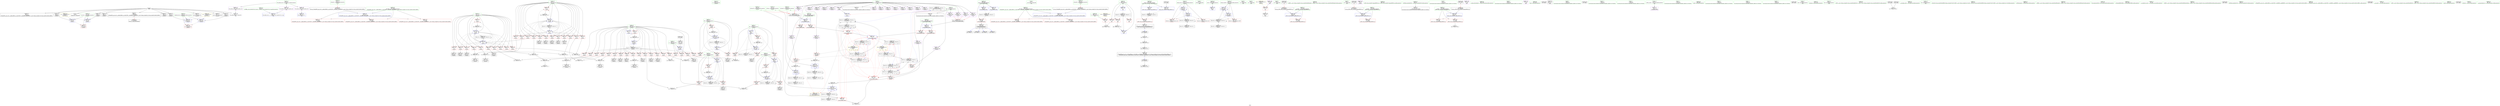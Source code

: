 digraph "SVFG" {
	label="SVFG";

	Node0x5557781b4320 [shape=record,color=grey,label="{NodeID: 0\nNullPtr}"];
	Node0x5557781b4320 -> Node0x55577833d0d0[style=solid];
	Node0x5557781b4320 -> Node0x55577833d1d0[style=solid];
	Node0x5557781b4320 -> Node0x55577833d2a0[style=solid];
	Node0x5557781b4320 -> Node0x55577833d370[style=solid];
	Node0x5557781b4320 -> Node0x55577833d440[style=solid];
	Node0x5557781b4320 -> Node0x55577833d510[style=solid];
	Node0x5557781b4320 -> Node0x55577833d5e0[style=solid];
	Node0x5557781b4320 -> Node0x55577833d6b0[style=solid];
	Node0x5557781b4320 -> Node0x55577833d780[style=solid];
	Node0x5557781b4320 -> Node0x55577833d850[style=solid];
	Node0x5557781b4320 -> Node0x55577833d920[style=solid];
	Node0x5557781b4320 -> Node0x555778348a30[style=solid];
	Node0x5557783a66b0 [shape=record,color=black,label="{NodeID: 609\n405 = PHI(76, )\n0th arg _ZSteqIcEN9__gnu_cxx11__enable_ifIXsr9__is_charIT_EE7__valueEbE6__typeERKNSt7__cxx1112basic_stringIS2_St11char_traitsIS2_ESaIS2_EEESC_ }"];
	Node0x5557783a66b0 -> Node0x55577834a530[style=solid];
	Node0x55577834a530 [shape=record,color=blue,label="{NodeID: 277\n407\<--405\n__lhs.addr\<--__lhs\n_ZSteqIcEN9__gnu_cxx11__enable_ifIXsr9__is_charIT_EE7__valueEbE6__typeERKNSt7__cxx1112basic_stringIS2_St11char_traitsIS2_ESaIS2_EEESC_\n}"];
	Node0x55577834a530 -> Node0x55577833fd70[style=dashed];
	Node0x55577834a530 -> Node0x55577833fe40[style=dashed];
	Node0x55577834a530 -> Node0x55577833ff10[style=dashed];
	Node0x55577833e2a0 [shape=record,color=red,label="{NodeID: 194\n217\<--72\n\<--r\n_Z5solvev\n}"];
	Node0x55577833e2a0 -> Node0x55577833b550[style=solid];
	Node0x55577833aa10 [shape=record,color=black,label="{NodeID: 111\n284\<--283\nidxprom77\<--\n_Z5solvev\n}"];
	Node0x555778339550 [shape=record,color=green,label="{NodeID: 28\n60\<--61\ns\<--s_field_insensitive\n_Z5solvev\n}"];
	Node0x5557783758e0 [shape=record,color=black,label="{NodeID: 471\nMR_58V_2 = PHI(MR_58V_3, MR_58V_1, )\npts\{160000 200000 \}\n|{<s0>30|<s1>30}}"];
	Node0x5557783758e0:s0 -> Node0x555778348c00[style=dashed,color=red];
	Node0x5557783758e0:s1 -> Node0x55577836a1d0[style=dashed,color=red];
	Node0x555778344650 [shape=record,color=grey,label="{NodeID: 388\n223 = Binary(221, 222, )\n}"];
	Node0x555778344650 -> Node0x555778350790[style=solid];
	Node0x55577833f960 [shape=record,color=red,label="{NodeID: 222\n388\<--384\n\<--v.addr\n_Z5chminIiEbRT_RKS0_\n}"];
	Node0x55577833f960 -> Node0x55577833fb00[style=solid];
	Node0x555778341420 [shape=record,color=purple,label="{NodeID: 139\n282\<--17\narrayidx76\<--dp\n_Z5solvev\n}"];
	Node0x55577833be10 [shape=record,color=green,label="{NodeID: 56\n380\<--381\nretval\<--retval_field_insensitive\n_Z5chminIiEbRT_RKS0_\n}"];
	Node0x55577833be10 -> Node0x55577833f6f0[style=solid];
	Node0x55577833be10 -> Node0x55577834a390[style=solid];
	Node0x55577833be10 -> Node0x55577834a460[style=solid];
	Node0x555778348f40 [shape=record,color=blue,label="{NodeID: 250\n74\<--158\nref.tmp\<--add\n_Z5solvev\n|{|<s2>8}}"];
	Node0x555778348f40 -> Node0x555778348f40[style=dashed];
	Node0x555778348f40 -> Node0x55577836b5d0[style=dashed];
	Node0x555778348f40:s2 -> Node0x55577837ffd0[style=dashed,color=red];
	Node0x555778342b40 [shape=record,color=red,label="{NodeID: 167\n277\<--68\n\<--i\n_Z5solvev\n}"];
	Node0x555778342b40 -> Node0x55577833a870[style=solid];
	Node0x55577833d6b0 [shape=record,color=black,label="{NodeID: 84\n358\<--3\nlpad.val\<--dummyVal\n_Z5solvev\n}"];
	Node0x555778338140 [shape=record,color=green,label="{NodeID: 1\n7\<--1\n__dso_handle\<--dummyObj\nGlob }"];
	Node0x5557783a68b0 [shape=record,color=black,label="{NodeID: 610\n406 = PHI(80, )\n1st arg _ZSteqIcEN9__gnu_cxx11__enable_ifIXsr9__is_charIT_EE7__valueEbE6__typeERKNSt7__cxx1112basic_stringIS2_St11char_traitsIS2_ESaIS2_EEESC_ }"];
	Node0x5557783a68b0 -> Node0x55577834a600[style=solid];
	Node0x55577834a600 [shape=record,color=blue,label="{NodeID: 278\n409\<--406\n__rhs.addr\<--__rhs\n_ZSteqIcEN9__gnu_cxx11__enable_ifIXsr9__is_charIT_EE7__valueEbE6__typeERKNSt7__cxx1112basic_stringIS2_St11char_traitsIS2_ESaIS2_EEESC_\n}"];
	Node0x55577834a600 -> Node0x55577833ffe0[style=dashed];
	Node0x55577834a600 -> Node0x555778347fb0[style=dashed];
	Node0x55577833e370 [shape=record,color=red,label="{NodeID: 195\n221\<--72\n\<--r\n_Z5solvev\n}"];
	Node0x55577833e370 -> Node0x555778344650[style=solid];
	Node0x55577833aae0 [shape=record,color=black,label="{NodeID: 112\n287\<--286\nidxprom79\<--\n_Z5solvev\n}"];
	Node0x555778339620 [shape=record,color=green,label="{NodeID: 29\n62\<--63\nexn.slot\<--exn.slot_field_insensitive\n_Z5solvev\n}"];
	Node0x555778339620 -> Node0x555778341f10[style=solid];
	Node0x555778339620 -> Node0x555778349420[style=solid];
	Node0x555778339620 -> Node0x5557783495c0[style=solid];
	Node0x555778375e10 [shape=record,color=black,label="{NodeID: 472\nMR_56V_3 = PHI(MR_56V_4, MR_56V_2, )\npts\{459 \}\n}"];
	Node0x555778375e10 -> Node0x555778348110[style=dashed];
	Node0x555778375e10 -> Node0x5557783481e0[style=dashed];
	Node0x555778375e10 -> Node0x5557783482b0[style=dashed];
	Node0x555778375e10 -> Node0x55577834a870[style=dashed];
	Node0x5557783447d0 [shape=record,color=grey,label="{NodeID: 389\n431 = Binary(430, 182, )\n}"];
	Node0x5557783447d0 -> Node0x55577834f950[style=solid];
	Node0x55577833fa30 [shape=record,color=red,label="{NodeID: 223\n394\<--384\n\<--v.addr\n_Z5chminIiEbRT_RKS0_\n}"];
	Node0x55577833fa30 -> Node0x55577833fca0[style=solid];
	Node0x5557783414f0 [shape=record,color=purple,label="{NodeID: 140\n285\<--17\narrayidx78\<--dp\n_Z5solvev\n}"];
	Node0x55577833bee0 [shape=record,color=green,label="{NodeID: 57\n382\<--383\nm.addr\<--m.addr_field_insensitive\n_Z5chminIiEbRT_RKS0_\n}"];
	Node0x55577833bee0 -> Node0x55577833f7c0[style=solid];
	Node0x55577833bee0 -> Node0x55577833f890[style=solid];
	Node0x55577833bee0 -> Node0x55577834a120[style=solid];
	Node0x555778385090 [shape=record,color=yellow,style=double,label="{NodeID: 583\n32V_5 = CSCHI(MR_32V_4)\npts\{160000 \}\nCS[]|{|<s1>14|<s2>14|<s3>14}}"];
	Node0x555778385090 -> Node0x5557783643d0[style=dashed];
	Node0x555778385090:s1 -> Node0x55577833fbd0[style=dashed,color=red];
	Node0x555778385090:s2 -> Node0x55577834a2c0[style=dashed,color=red];
	Node0x555778385090:s3 -> Node0x5557783660d0[style=dashed,color=red];
	Node0x555778349010 [shape=record,color=blue,label="{NodeID: 251\n78\<--110\ncleanup.cond\<--\n_Z5solvev\n}"];
	Node0x555778349010 -> Node0x55577833e5e0[style=dashed];
	Node0x555778349010 -> Node0x555778349010[style=dashed];
	Node0x555778349010 -> Node0x5557783491b0[style=dashed];
	Node0x555778349010 -> Node0x55577836bad0[style=dashed];
	Node0x555778342c10 [shape=record,color=red,label="{NodeID: 168\n280\<--68\n\<--i\n_Z5solvev\n}"];
	Node0x555778342c10 -> Node0x55577833a940[style=solid];
	Node0x55577833d780 [shape=record,color=black,label="{NodeID: 85\n359\<--3\nlpad.val122\<--dummyVal\n_Z5solvev\n}"];
	Node0x555778337b60 [shape=record,color=green,label="{NodeID: 2\n21\<--1\n_ZSt3cin\<--dummyObj\nGlob }"];
	Node0x5557783a69f0 [shape=record,color=black,label="{NodeID: 611\n378 = PHI(146, 219, 279, 321, )\n0th arg _Z5chminIiEbRT_RKS0_ }"];
	Node0x5557783a69f0 -> Node0x55577834a120[style=solid];
	Node0x55577834a6d0 [shape=record,color=blue,label="{NodeID: 279\n454\<--117\nretval\<--\nmain\n}"];
	Node0x55577833e440 [shape=record,color=red,label="{NodeID: 196\n230\<--72\n\<--r\n_Z5solvev\n}"];
	Node0x55577833e440 -> Node0x55577833a7a0[style=solid];
	Node0x55577833abb0 [shape=record,color=black,label="{NodeID: 113\n314\<--313\nidxprom97\<--\n_Z5solvev\n}"];
	Node0x5557783396f0 [shape=record,color=green,label="{NodeID: 30\n64\<--65\nehselector.slot\<--ehselector.slot_field_insensitive\n_Z5solvev\n}"];
	Node0x5557783396f0 -> Node0x555778341fe0[style=solid];
	Node0x5557783396f0 -> Node0x5557783494f0[style=solid];
	Node0x5557783396f0 -> Node0x555778349690[style=solid];
	Node0x555778344950 [shape=record,color=grey,label="{NodeID: 390\n148 = Binary(147, 119, )\n}"];
	Node0x555778344950 -> Node0x55577833ae00[style=solid];
	Node0x55577833fb00 [shape=record,color=red,label="{NodeID: 224\n389\<--388\n\<--\n_Z5chminIiEbRT_RKS0_\n}"];
	Node0x55577833fb00 -> Node0x555778354ea0[style=solid];
	Node0x5557783415c0 [shape=record,color=purple,label="{NodeID: 141\n288\<--17\narrayidx80\<--dp\n_Z5solvev\n|{<s0>16}}"];
	Node0x5557783415c0:s0 -> Node0x5557783a6da0[style=solid,color=red];
	Node0x55577833bfb0 [shape=record,color=green,label="{NodeID: 58\n384\<--385\nv.addr\<--v.addr_field_insensitive\n_Z5chminIiEbRT_RKS0_\n}"];
	Node0x55577833bfb0 -> Node0x55577833f960[style=solid];
	Node0x55577833bfb0 -> Node0x55577833fa30[style=solid];
	Node0x55577833bfb0 -> Node0x55577834a1f0[style=solid];
	Node0x5557783851f0 [shape=record,color=yellow,style=double,label="{NodeID: 584\n34V_6 = CSCHI(MR_34V_5)\npts\{200000 \}\nCS[]|{|<s2>14|<s3>14|<s4>14|<s5>14|<s6>14}}"];
	Node0x5557783851f0 -> Node0x55577833f480[style=dashed];
	Node0x5557783851f0 -> Node0x5557783648d0[style=dashed];
	Node0x5557783851f0:s2 -> Node0x55577833fb00[style=dashed,color=red];
	Node0x5557783851f0:s3 -> Node0x55577833fbd0[style=dashed,color=red];
	Node0x5557783851f0:s4 -> Node0x55577833fca0[style=dashed,color=red];
	Node0x5557783851f0:s5 -> Node0x55577834a2c0[style=dashed,color=red];
	Node0x5557783851f0:s6 -> Node0x555778365bd0[style=dashed,color=red];
	Node0x5557783490e0 [shape=record,color=blue,label="{NodeID: 252\n82\<--110\ncleanup.cond36\<--\n_Z5solvev\n}"];
	Node0x5557783490e0 -> Node0x55577833e780[style=dashed];
	Node0x5557783490e0 -> Node0x5557783490e0[style=dashed];
	Node0x5557783490e0 -> Node0x555778349280[style=dashed];
	Node0x5557783490e0 -> Node0x55577836bfd0[style=dashed];
	Node0x555778342ce0 [shape=record,color=red,label="{NodeID: 169\n303\<--68\n\<--i\n_Z5solvev\n}"];
	Node0x555778342ce0 -> Node0x555778345850[style=solid];
	Node0x55577833d850 [shape=record,color=black,label="{NodeID: 86\n435\<--3\n\<--dummyVal\n_ZSteqIcEN9__gnu_cxx11__enable_ifIXsr9__is_charIT_EE7__valueEbE6__typeERKNSt7__cxx1112basic_stringIS2_St11char_traitsIS2_ESaIS2_EEESC_\n}"];
	Node0x555778337bf0 [shape=record,color=green,label="{NodeID: 3\n22\<--1\n.str\<--dummyObj\nGlob }"];
	Node0x5557783a6da0 [shape=record,color=black,label="{NodeID: 612\n379 = PHI(74, 84, 288, 94, )\n1st arg _Z5chminIiEbRT_RKS0_ }"];
	Node0x5557783a6da0 -> Node0x55577834a1f0[style=solid];
	Node0x55577834a7a0 [shape=record,color=blue,label="{NodeID: 280\n458\<--119\ni\<--\nmain\n}"];
	Node0x55577834a7a0 -> Node0x555778375e10[style=dashed];
	Node0x55577833e510 [shape=record,color=red,label="{NodeID: 197\n255\<--72\n\<--r\n_Z5solvev\n}"];
	Node0x55577833e510 -> Node0x5557783453d0[style=solid];
	Node0x55577833ac80 [shape=record,color=black,label="{NodeID: 114\n317\<--316\nidxprom99\<--\n_Z5solvev\n}"];
	Node0x5557783397c0 [shape=record,color=green,label="{NodeID: 31\n66\<--67\nn\<--n_field_insensitive\n_Z5solvev\n}"];
	Node0x5557783397c0 -> Node0x5557783420b0[style=solid];
	Node0x5557783397c0 -> Node0x555778342180[style=solid];
	Node0x5557783397c0 -> Node0x555778348b30[style=solid];
	Node0x555778344ad0 [shape=record,color=grey,label="{NodeID: 391\n176 = Binary(174, 175, )\n}"];
	Node0x555778344ad0 -> Node0x55577833b140[style=solid];
	Node0x55577833fbd0 [shape=record,color=red,label="{NodeID: 225\n391\<--390\n\<--\n_Z5chminIiEbRT_RKS0_\n}"];
	Node0x55577833fbd0 -> Node0x555778354ea0[style=solid];
	Node0x555778341690 [shape=record,color=purple,label="{NodeID: 142\n315\<--17\narrayidx98\<--dp\n_Z5solvev\n}"];
	Node0x55577833c080 [shape=record,color=green,label="{NodeID: 59\n407\<--408\n__lhs.addr\<--__lhs.addr_field_insensitive\n_ZSteqIcEN9__gnu_cxx11__enable_ifIXsr9__is_charIT_EE7__valueEbE6__typeERKNSt7__cxx1112basic_stringIS2_St11char_traitsIS2_ESaIS2_EEESC_\n}"];
	Node0x55577833c080 -> Node0x55577833fd70[style=solid];
	Node0x55577833c080 -> Node0x55577833fe40[style=solid];
	Node0x55577833c080 -> Node0x55577833ff10[style=solid];
	Node0x55577833c080 -> Node0x55577834a530[style=solid];
	Node0x555778364cd0 [shape=record,color=black,label="{NodeID: 419\nMR_32V_12 = PHI(MR_32V_13, MR_32V_11, )\npts\{160000 \}\n|{|<s3>17|<s4>17|<s5>17}}"];
	Node0x555778364cd0 -> Node0x55577833f550[style=dashed];
	Node0x555778364cd0 -> Node0x555778364cd0[style=dashed];
	Node0x555778364cd0 -> Node0x55577836a1d0[style=dashed];
	Node0x555778364cd0:s3 -> Node0x55577833fbd0[style=dashed,color=red];
	Node0x555778364cd0:s4 -> Node0x55577834a2c0[style=dashed,color=red];
	Node0x555778364cd0:s5 -> Node0x5557783660d0[style=dashed,color=red];
	Node0x5557783491b0 [shape=record,color=blue,label="{NodeID: 253\n78\<--182\ncleanup.cond\<--\n_Z5solvev\n}"];
	Node0x5557783491b0 -> Node0x55577833e5e0[style=dashed];
	Node0x5557783491b0 -> Node0x55577833e6b0[style=dashed];
	Node0x5557783491b0 -> Node0x555778349010[style=dashed];
	Node0x5557783491b0 -> Node0x55577836bad0[style=dashed];
	Node0x555778342db0 [shape=record,color=red,label="{NodeID: 170\n310\<--68\n\<--i\n_Z5solvev\n}"];
	Node0x555778342db0 -> Node0x555778355320[style=solid];
	Node0x55577833d920 [shape=record,color=black,label="{NodeID: 87\n436\<--3\n\<--dummyVal\n_ZSteqIcEN9__gnu_cxx11__enable_ifIXsr9__is_charIT_EE7__valueEbE6__typeERKNSt7__cxx1112basic_stringIS2_St11char_traitsIS2_ESaIS2_EEESC_\n|{<s0>27}}"];
	Node0x55577833d920:s0 -> Node0x5557783a6fa0[style=solid,color=red];
	Node0x555778337c80 [shape=record,color=green,label="{NodeID: 4\n24\<--1\n.str.1\<--dummyObj\nGlob }"];
	Node0x5557783a6fa0 [shape=record,color=black,label="{NodeID: 613\n521 = PHI(436, )\n0th arg __clang_call_terminate }"];
	Node0x55577834a870 [shape=record,color=blue,label="{NodeID: 281\n458\<--480\ni\<--inc\nmain\n}"];
	Node0x55577834a870 -> Node0x555778375e10[style=dashed];
	Node0x55577833e5e0 [shape=record,color=red,label="{NodeID: 198\n206\<--78\ncleanup.is_active38\<--cleanup.cond\n_Z5solvev\n}"];
	Node0x555778340120 [shape=record,color=black,label="{NodeID: 115\n320\<--319\nidxprom101\<--\n_Z5solvev\n}"];
	Node0x555778339890 [shape=record,color=green,label="{NodeID: 32\n68\<--69\ni\<--i_field_insensitive\n_Z5solvev\n}"];
	Node0x555778339890 -> Node0x555778342250[style=solid];
	Node0x555778339890 -> Node0x555778342320[style=solid];
	Node0x555778339890 -> Node0x5557783423f0[style=solid];
	Node0x555778339890 -> Node0x5557783424c0[style=solid];
	Node0x555778339890 -> Node0x555778342590[style=solid];
	Node0x555778339890 -> Node0x555778342660[style=solid];
	Node0x555778339890 -> Node0x555778342730[style=solid];
	Node0x555778339890 -> Node0x555778342800[style=solid];
	Node0x555778339890 -> Node0x5557783428d0[style=solid];
	Node0x555778339890 -> Node0x5557783429a0[style=solid];
	Node0x555778339890 -> Node0x555778342a70[style=solid];
	Node0x555778339890 -> Node0x555778342b40[style=solid];
	Node0x555778339890 -> Node0x555778342c10[style=solid];
	Node0x555778339890 -> Node0x555778342ce0[style=solid];
	Node0x555778339890 -> Node0x555778342db0[style=solid];
	Node0x555778339890 -> Node0x555778342e80[style=solid];
	Node0x555778339890 -> Node0x555778342f50[style=solid];
	Node0x555778339890 -> Node0x555778343020[style=solid];
	Node0x555778339890 -> Node0x555778348cd0[style=solid];
	Node0x555778339890 -> Node0x55577834a050[style=solid];
	Node0x555778376d10 [shape=record,color=black,label="{NodeID: 475\nMR_30V_3 = PHI(MR_30V_4, MR_30V_2, )\npts\{95 \}\n}"];
	Node0x555778376d10 -> Node0x555778349de0[style=dashed];
	Node0x555778376d10 -> Node0x555778369cd0[style=dashed];
	Node0x555778376d10 -> Node0x555778376d10[style=dashed];
	Node0x555778344c50 [shape=record,color=grey,label="{NodeID: 392\n186 = Binary(184, 185, )\n}"];
	Node0x555778344c50 -> Node0x5557783450d0[style=solid];
	Node0x55577833fca0 [shape=record,color=red,label="{NodeID: 226\n395\<--394\n\<--\n_Z5chminIiEbRT_RKS0_\n}"];
	Node0x55577833fca0 -> Node0x55577834a2c0[style=solid];
	Node0x555778341760 [shape=record,color=purple,label="{NodeID: 143\n318\<--17\narrayidx100\<--dp\n_Z5solvev\n}"];
	Node0x55577833c150 [shape=record,color=green,label="{NodeID: 60\n409\<--410\n__rhs.addr\<--__rhs.addr_field_insensitive\n_ZSteqIcEN9__gnu_cxx11__enable_ifIXsr9__is_charIT_EE7__valueEbE6__typeERKNSt7__cxx1112basic_stringIS2_St11char_traitsIS2_ESaIS2_EEESC_\n}"];
	Node0x55577833c150 -> Node0x55577833ffe0[style=solid];
	Node0x55577833c150 -> Node0x555778347fb0[style=solid];
	Node0x55577833c150 -> Node0x55577834a600[style=solid];
	Node0x55577837fb10 [shape=record,color=yellow,style=double,label="{NodeID: 503\n50V_1 = ENCHI(MR_50V_0)\npts\{1 \}\nFun[main]}"];
	Node0x55577837fb10 -> Node0x555778348380[style=dashed];
	Node0x5557783651d0 [shape=record,color=black,label="{NodeID: 420\nMR_34V_13 = PHI(MR_34V_14, MR_34V_12, )\npts\{200000 \}\n|{|<s2>17|<s3>17|<s4>17|<s5>17|<s6>17}}"];
	Node0x5557783651d0 -> Node0x5557783651d0[style=dashed];
	Node0x5557783651d0 -> Node0x55577836a6d0[style=dashed];
	Node0x5557783651d0:s2 -> Node0x55577833fb00[style=dashed,color=red];
	Node0x5557783651d0:s3 -> Node0x55577833fbd0[style=dashed,color=red];
	Node0x5557783651d0:s4 -> Node0x55577833fca0[style=dashed,color=red];
	Node0x5557783651d0:s5 -> Node0x55577834a2c0[style=dashed,color=red];
	Node0x5557783651d0:s6 -> Node0x555778365bd0[style=dashed,color=red];
	Node0x555778349280 [shape=record,color=blue,label="{NodeID: 254\n82\<--182\ncleanup.cond36\<--\n_Z5solvev\n}"];
	Node0x555778349280 -> Node0x55577833e780[style=dashed];
	Node0x555778349280 -> Node0x5557783490e0[style=dashed];
	Node0x555778349280 -> Node0x55577836bfd0[style=dashed];
	Node0x555778342e80 [shape=record,color=red,label="{NodeID: 171\n313\<--68\n\<--i\n_Z5solvev\n}"];
	Node0x555778342e80 -> Node0x55577833abb0[style=solid];
	Node0x55577833d9f0 [shape=record,color=black,label="{NodeID: 88\n15\<--14\n\<--dpp\nCan only get source location for instruction, argument, global var or function.}"];
	Node0x555778337d10 [shape=record,color=green,label="{NodeID: 5\n26\<--1\n.str.2\<--dummyObj\nGlob }"];
	Node0x5557783a70b0 [shape=record,color=black,label="{NodeID: 614\n488 = PHI(420, )\n0th arg _ZNSt11char_traitsIcE7compareEPKcS2_m }"];
	Node0x5557783a70b0 -> Node0x55577834a940[style=solid];
	Node0x55577834a940 [shape=record,color=blue,label="{NodeID: 282\n493\<--488\n__s1.addr\<--__s1\n_ZNSt11char_traitsIcE7compareEPKcS2_m\n}"];
	Node0x55577834a940 -> Node0x555778348520[style=dashed];
	Node0x55577833e6b0 [shape=record,color=red,label="{NodeID: 199\n249\<--78\ncleanup.is_active41\<--cleanup.cond\n_Z5solvev\n}"];
	Node0x5557783401b0 [shape=record,color=black,label="{NodeID: 116\n323\<--322\nidxprom104\<--\n_Z5solvev\n}"];
	Node0x555778339960 [shape=record,color=green,label="{NodeID: 33\n70\<--71\nl\<--l_field_insensitive\n_Z5solvev\n}"];
	Node0x555778339960 -> Node0x5557783430f0[style=solid];
	Node0x555778339960 -> Node0x5557783431c0[style=solid];
	Node0x555778339960 -> Node0x555778343290[style=solid];
	Node0x555778339960 -> Node0x555778343360[style=solid];
	Node0x555778339960 -> Node0x555778343430[style=solid];
	Node0x555778339960 -> Node0x555778343500[style=solid];
	Node0x555778339960 -> Node0x5557783435d0[style=solid];
	Node0x555778339960 -> Node0x5557783436a0[style=solid];
	Node0x555778339960 -> Node0x555778343770[style=solid];
	Node0x555778339960 -> Node0x555778343840[style=solid];
	Node0x555778339960 -> Node0x555778343910[style=solid];
	Node0x555778339960 -> Node0x5557783439e0[style=solid];
	Node0x555778339960 -> Node0x555778343ab0[style=solid];
	Node0x555778339960 -> Node0x555778348da0[style=solid];
	Node0x555778339960 -> Node0x555778349830[style=solid];
	Node0x555778344dd0 [shape=record,color=grey,label="{NodeID: 393\n158 = Binary(157, 119, )\n}"];
	Node0x555778344dd0 -> Node0x555778348f40[style=solid];
	Node0x55577833fd70 [shape=record,color=red,label="{NodeID: 227\n413\<--407\n\<--__lhs.addr\n_ZSteqIcEN9__gnu_cxx11__enable_ifIXsr9__is_charIT_EE7__valueEbE6__typeERKNSt7__cxx1112basic_stringIS2_St11char_traitsIS2_ESaIS2_EEESC_\n}"];
	Node0x555778341830 [shape=record,color=purple,label="{NodeID: 144\n321\<--17\narrayidx102\<--dp\n_Z5solvev\n|{<s0>17}}"];
	Node0x555778341830:s0 -> Node0x5557783a69f0[style=solid,color=red];
	Node0x55577833c220 [shape=record,color=green,label="{NodeID: 61\n421\<--422\n_ZNKSt7__cxx1112basic_stringIcSt11char_traitsIcESaIcEE4dataEv\<--_ZNKSt7__cxx1112basic_stringIcSt11char_traitsIcESaIcEE4dataEv_field_insensitive\n}"];
	Node0x5557783656d0 [shape=record,color=black,label="{NodeID: 421\nMR_36V_3 = PHI(MR_36V_4, MR_36V_2, )\npts\{381 \}\n}"];
	Node0x5557783656d0 -> Node0x55577833f6f0[style=dashed];
	Node0x555778349350 [shape=record,color=blue,label="{NodeID: 255\n84\<--234\nref.tmp50\<--add59\n_Z5solvev\n|{|<s1>14}}"];
	Node0x555778349350 -> Node0x5557783732d0[style=dashed];
	Node0x555778349350:s1 -> Node0x55577837ffd0[style=dashed,color=red];
	Node0x555778342f50 [shape=record,color=red,label="{NodeID: 172\n322\<--68\n\<--i\n_Z5solvev\n}"];
	Node0x555778342f50 -> Node0x5557783401b0[style=solid];
	Node0x55577833daf0 [shape=record,color=black,label="{NodeID: 89\n19\<--17\n\<--dp\nCan only get source location for instruction, argument, global var or function.}"];
	Node0x55577830a400 [shape=record,color=green,label="{NodeID: 6\n28\<--1\n.str.3\<--dummyObj\nGlob }"];
	Node0x5557783a71c0 [shape=record,color=black,label="{NodeID: 615\n489 = PHI(424, )\n1st arg _ZNSt11char_traitsIcE7compareEPKcS2_m }"];
	Node0x5557783a71c0 -> Node0x55577834aa10[style=solid];
	Node0x55577834aa10 [shape=record,color=blue,label="{NodeID: 283\n495\<--489\n__s2.addr\<--__s2\n_ZNSt11char_traitsIcE7compareEPKcS2_m\n}"];
	Node0x55577834aa10 -> Node0x5557783485f0[style=dashed];
	Node0x55577833e780 [shape=record,color=red,label="{NodeID: 200\n200\<--82\ncleanup.is_active\<--cleanup.cond36\n_Z5solvev\n}"];
	Node0x555778340240 [shape=record,color=black,label="{NodeID: 117\n345\<--344\nidxprom118\<--\n_Z5solvev\n}"];
	Node0x555778339a30 [shape=record,color=green,label="{NodeID: 34\n72\<--73\nr\<--r_field_insensitive\n_Z5solvev\n}"];
	Node0x555778339a30 -> Node0x555778343b80[style=solid];
	Node0x555778339a30 -> Node0x555778343c50[style=solid];
	Node0x555778339a30 -> Node0x555778343d20[style=solid];
	Node0x555778339a30 -> Node0x555778343df0[style=solid];
	Node0x555778339a30 -> Node0x555778343ec0[style=solid];
	Node0x555778339a30 -> Node0x55577833e100[style=solid];
	Node0x555778339a30 -> Node0x55577833e1d0[style=solid];
	Node0x555778339a30 -> Node0x55577833e2a0[style=solid];
	Node0x555778339a30 -> Node0x55577833e370[style=solid];
	Node0x555778339a30 -> Node0x55577833e440[style=solid];
	Node0x555778339a30 -> Node0x55577833e510[style=solid];
	Node0x555778339a30 -> Node0x555778348e70[style=solid];
	Node0x555778339a30 -> Node0x555778349760[style=solid];
	Node0x555778344f50 [shape=record,color=grey,label="{NodeID: 394\n166 = Binary(164, 165, )\n}"];
	Node0x555778344f50 -> Node0x5557783456d0[style=solid];
	Node0x55577833fe40 [shape=record,color=red,label="{NodeID: 228\n419\<--407\n\<--__lhs.addr\n_ZSteqIcEN9__gnu_cxx11__enable_ifIXsr9__is_charIT_EE7__valueEbE6__typeERKNSt7__cxx1112basic_stringIS2_St11char_traitsIS2_ESaIS2_EEESC_\n}"];
	Node0x555778341900 [shape=record,color=purple,label="{NodeID: 145\n348\<--22\n\<--.str\n_Z5solvev\n}"];
	Node0x55577833c320 [shape=record,color=green,label="{NodeID: 62\n428\<--429\n_ZNSt11char_traitsIcE7compareEPKcS2_m\<--_ZNSt11char_traitsIcE7compareEPKcS2_m_field_insensitive\n}"];
	Node0x55577837fd00 [shape=record,color=yellow,style=double,label="{NodeID: 505\n54V_1 = ENCHI(MR_54V_0)\npts\{457 \}\nFun[main]}"];
	Node0x55577837fd00 -> Node0x555778348040[style=dashed];
	Node0x555778365bd0 [shape=record,color=black,label="{NodeID: 422\nMR_34V_3 = PHI(MR_34V_1, MR_34V_2, )\npts\{200000 \}\n|{<s0>8|<s1>14|<s2>16|<s3>17}}"];
	Node0x555778365bd0:s0 -> Node0x5557783851f0[style=dashed,color=blue];
	Node0x555778365bd0:s1 -> Node0x5557783648d0[style=dashed,color=blue];
	Node0x555778365bd0:s2 -> Node0x555778375410[style=dashed,color=blue];
	Node0x555778365bd0:s3 -> Node0x5557783651d0[style=dashed,color=blue];
	Node0x555778349420 [shape=record,color=blue,label="{NodeID: 256\n62\<--239\nexn.slot\<--\n_Z5solvev\n}"];
	Node0x555778349420 -> Node0x555778341f10[style=dashed];
	Node0x555778343020 [shape=record,color=red,label="{NodeID: 173\n340\<--68\n\<--i\n_Z5solvev\n}"];
	Node0x555778343020 -> Node0x555778350a90[style=solid];
	Node0x55577833dbf0 [shape=record,color=black,label="{NodeID: 90\n43\<--44\n\<--_ZNSt8ios_base4InitD1Ev\nCan only get source location for instruction, argument, global var or function.}"];
	Node0x55577830a490 [shape=record,color=green,label="{NodeID: 7\n31\<--1\n\<--dummyObj\nCan only get source location for instruction, argument, global var or function.}"];
	Node0x5557783a72d0 [shape=record,color=black,label="{NodeID: 616\n490 = PHI(426, )\n2nd arg _ZNSt11char_traitsIcE7compareEPKcS2_m }"];
	Node0x5557783a72d0 -> Node0x55577834aae0[style=solid];
	Node0x55577834aae0 [shape=record,color=blue,label="{NodeID: 284\n497\<--490\n__n.addr\<--__n\n_ZNSt11char_traitsIcE7compareEPKcS2_m\n}"];
	Node0x55577834aae0 -> Node0x5557783486c0[style=dashed];
	Node0x55577834aae0 -> Node0x555778348790[style=dashed];
	Node0x55577833e850 [shape=record,color=red,label="{NodeID: 201\n266\<--86\n\<--l65\n_Z5solvev\n}"];
	Node0x55577833e850 -> Node0x555778345b50[style=solid];
	Node0x555778340310 [shape=record,color=black,label="{NodeID: 118\n377\<--402\n_Z5chminIiEbRT_RKS0__ret\<--\n_Z5chminIiEbRT_RKS0_\n|{<s0>8|<s1>14|<s2>16|<s3>17}}"];
	Node0x555778340310:s0 -> Node0x5557783a5810[style=solid,color=blue];
	Node0x555778340310:s1 -> Node0x5557783a5920[style=solid,color=blue];
	Node0x555778340310:s2 -> Node0x5557783a5740[style=solid,color=blue];
	Node0x555778340310:s3 -> Node0x5557783a5a60[style=solid,color=blue];
	Node0x555778339b00 [shape=record,color=green,label="{NodeID: 35\n74\<--75\nref.tmp\<--ref.tmp_field_insensitive\n_Z5solvev\n|{|<s1>8}}"];
	Node0x555778339b00 -> Node0x555778348f40[style=solid];
	Node0x555778339b00:s1 -> Node0x5557783a6da0[style=solid,color=red];
	Node0x555778377c10 [shape=record,color=black,label="{NodeID: 478\nMR_60V_3 = PHI(MR_60V_4, MR_60V_2, )\npts\{492 \}\n}"];
	Node0x555778377c10 -> Node0x555778348450[style=dashed];
	Node0x5557783450d0 [shape=record,color=grey,label="{NodeID: 395\n187 = Binary(183, 186, )\n}"];
	Node0x5557783450d0 -> Node0x55577833b210[style=solid];
	Node0x55577833ff10 [shape=record,color=red,label="{NodeID: 229\n425\<--407\n\<--__lhs.addr\n_ZSteqIcEN9__gnu_cxx11__enable_ifIXsr9__is_charIT_EE7__valueEbE6__typeERKNSt7__cxx1112basic_stringIS2_St11char_traitsIS2_ESaIS2_EEESC_\n}"];
	Node0x5557783419d0 [shape=record,color=purple,label="{NodeID: 146\n461\<--24\n\<--.str.1\nmain\n}"];
	Node0x55577833c420 [shape=record,color=green,label="{NodeID: 63\n438\<--439\n__clang_call_terminate\<--__clang_call_terminate_field_insensitive\n}"];
	Node0x5557783660d0 [shape=record,color=black,label="{NodeID: 423\nMR_32V_3 = PHI(MR_32V_1, MR_32V_2, )\npts\{160000 \}\n|{<s0>8|<s1>14|<s2>16|<s3>17}}"];
	Node0x5557783660d0:s0 -> Node0x555778385090[style=dashed,color=blue];
	Node0x5557783660d0:s1 -> Node0x5557783643d0[style=dashed,color=blue];
	Node0x5557783660d0:s2 -> Node0x555778364ab0[style=dashed,color=blue];
	Node0x5557783660d0:s3 -> Node0x555778364cd0[style=dashed,color=blue];
	Node0x5557783494f0 [shape=record,color=blue,label="{NodeID: 257\n64\<--241\nehselector.slot\<--\n_Z5solvev\n}"];
	Node0x5557783494f0 -> Node0x555778341fe0[style=dashed];
	Node0x5557783430f0 [shape=record,color=red,label="{NodeID: 174\n127\<--70\n\<--l\n_Z5solvev\n}"];
	Node0x5557783430f0 -> Node0x555778354ba0[style=solid];
	Node0x55577833dcf0 [shape=record,color=black,label="{NodeID: 91\n105\<--102\nconv\<--call1\n_Z5solvev\n}"];
	Node0x55577833dcf0 -> Node0x555778348b30[style=solid];
	Node0x55577830a520 [shape=record,color=green,label="{NodeID: 8\n108\<--1\n\<--dummyObj\nCan only get source location for instruction, argument, global var or function.}"];
	Node0x55577834abb0 [shape=record,color=blue,label="{NodeID: 285\n491\<--117\nretval\<--\n_ZNSt11char_traitsIcE7compareEPKcS2_m\n}"];
	Node0x55577834abb0 -> Node0x555778377c10[style=dashed];
	Node0x55577833e920 [shape=record,color=red,label="{NodeID: 202\n270\<--86\n\<--l65\n_Z5solvev\n}"];
	Node0x55577833e920 -> Node0x5557783499d0[style=solid];
	Node0x5557783403e0 [shape=record,color=black,label="{NodeID: 119\n404\<--433\n_ZSteqIcEN9__gnu_cxx11__enable_ifIXsr9__is_charIT_EE7__valueEbE6__typeERKNSt7__cxx1112basic_stringIS2_St11char_traitsIS2_ESaIS2_EEESC__ret\<--\n_ZSteqIcEN9__gnu_cxx11__enable_ifIXsr9__is_charIT_EE7__valueEbE6__typeERKNSt7__cxx1112basic_stringIS2_St11char_traitsIS2_ESaIS2_EEESC_\n|{<s0>11}}"];
	Node0x5557783403e0:s0 -> Node0x5557783a5480[style=solid,color=blue];
	Node0x555778339bd0 [shape=record,color=green,label="{NodeID: 36\n76\<--77\nref.tmp23\<--ref.tmp23_field_insensitive\n_Z5solvev\n|{<s0>11}}"];
	Node0x555778339bd0:s0 -> Node0x5557783a66b0[style=solid,color=red];
	Node0x555778345250 [shape=record,color=grey,label="{NodeID: 396\n191 = Binary(189, 190, )\n}"];
	Node0x555778345250 -> Node0x55577833b2e0[style=solid];
	Node0x55577833ffe0 [shape=record,color=red,label="{NodeID: 230\n415\<--409\n\<--__rhs.addr\n_ZSteqIcEN9__gnu_cxx11__enable_ifIXsr9__is_charIT_EE7__valueEbE6__typeERKNSt7__cxx1112basic_stringIS2_St11char_traitsIS2_ESaIS2_EEESC_\n}"];
	Node0x555778341aa0 [shape=record,color=purple,label="{NodeID: 147\n475\<--26\n\<--.str.2\nmain\n}"];
	Node0x55577833c520 [shape=record,color=green,label="{NodeID: 64\n451\<--452\nmain\<--main_field_insensitive\n}"];
	Node0x5557783a2370 [shape=record,color=black,label="{NodeID: 590\n99 = PHI()\n}"];
	Node0x5557783665d0 [shape=record,color=black,label="{NodeID: 424\nMR_8V_3 = PHI(MR_8V_4, MR_8V_2, )\npts\{69 \}\n}"];
	Node0x5557783665d0 -> Node0x555778342250[style=dashed];
	Node0x5557783665d0 -> Node0x555778342320[style=dashed];
	Node0x5557783665d0 -> Node0x5557783423f0[style=dashed];
	Node0x5557783665d0 -> Node0x5557783424c0[style=dashed];
	Node0x5557783665d0 -> Node0x555778342590[style=dashed];
	Node0x5557783665d0 -> Node0x555778342660[style=dashed];
	Node0x5557783665d0 -> Node0x555778342730[style=dashed];
	Node0x5557783665d0 -> Node0x555778342800[style=dashed];
	Node0x5557783665d0 -> Node0x5557783428d0[style=dashed];
	Node0x5557783665d0 -> Node0x5557783429a0[style=dashed];
	Node0x5557783665d0 -> Node0x555778342a70[style=dashed];
	Node0x5557783665d0 -> Node0x555778342b40[style=dashed];
	Node0x5557783665d0 -> Node0x555778342c10[style=dashed];
	Node0x5557783665d0 -> Node0x555778342ce0[style=dashed];
	Node0x5557783665d0 -> Node0x555778342db0[style=dashed];
	Node0x5557783665d0 -> Node0x555778342e80[style=dashed];
	Node0x5557783665d0 -> Node0x555778342f50[style=dashed];
	Node0x5557783665d0 -> Node0x555778343020[style=dashed];
	Node0x5557783665d0 -> Node0x55577834a050[style=dashed];
	Node0x5557783495c0 [shape=record,color=blue,label="{NodeID: 258\n62\<--245\nexn.slot\<--\n_Z5solvev\n}"];
	Node0x5557783495c0 -> Node0x555778341f10[style=dashed];
	Node0x5557783431c0 [shape=record,color=red,label="{NodeID: 175\n131\<--70\n\<--l\n_Z5solvev\n}"];
	Node0x5557783431c0 -> Node0x555778348e70[style=solid];
	Node0x55577833ddc0 [shape=record,color=black,label="{NodeID: 92\n453\<--117\nmain_ret\<--\nmain\n}"];
	Node0x55577830a5b0 [shape=record,color=green,label="{NodeID: 9\n109\<--1\n\<--dummyObj\nCan only get source location for instruction, argument, global var or function.}"];
	Node0x55577834ac80 [shape=record,color=blue,label="{NodeID: 286\n491\<--511\nretval\<--call\n_ZNSt11char_traitsIcE7compareEPKcS2_m\n}"];
	Node0x55577834ac80 -> Node0x555778377c10[style=dashed];
	Node0x55577833e9f0 [shape=record,color=red,label="{NodeID: 203\n283\<--86\n\<--l65\n_Z5solvev\n}"];
	Node0x55577833e9f0 -> Node0x55577833aa10[style=solid];
	Node0x5557783404b0 [shape=record,color=black,label="{NodeID: 120\n474\<--473\nconv\<--\nmain\n}"];
	Node0x555778339ca0 [shape=record,color=green,label="{NodeID: 37\n78\<--79\ncleanup.cond\<--cleanup.cond_field_insensitive\n_Z5solvev\n}"];
	Node0x555778339ca0 -> Node0x55577833e5e0[style=solid];
	Node0x555778339ca0 -> Node0x55577833e6b0[style=solid];
	Node0x555778339ca0 -> Node0x555778349010[style=solid];
	Node0x555778339ca0 -> Node0x5557783491b0[style=solid];
	Node0x5557783453d0 [shape=record,color=grey,label="{NodeID: 397\n256 = Binary(255, 119, )\n}"];
	Node0x5557783453d0 -> Node0x555778349760[style=solid];
	Node0x555778347fb0 [shape=record,color=red,label="{NodeID: 231\n423\<--409\n\<--__rhs.addr\n_ZSteqIcEN9__gnu_cxx11__enable_ifIXsr9__is_charIT_EE7__valueEbE6__typeERKNSt7__cxx1112basic_stringIS2_St11char_traitsIS2_ESaIS2_EEESC_\n}"];
	Node0x555778341b70 [shape=record,color=purple,label="{NodeID: 148\n472\<--28\n\<--.str.3\nmain\n}"];
	Node0x555778341b70 -> Node0x555778348380[style=solid];
	Node0x55577833c620 [shape=record,color=green,label="{NodeID: 65\n454\<--455\nretval\<--retval_field_insensitive\nmain\n}"];
	Node0x55577833c620 -> Node0x55577834a6d0[style=solid];
	Node0x5557783a2440 [shape=record,color=black,label="{NodeID: 591\n42 = PHI()\n}"];
	Node0x55577837ffd0 [shape=record,color=yellow,style=double,label="{NodeID: 508\n44V_1 = ENCHI(MR_44V_0)\npts\{75 85 95 \}\nFun[_Z5chminIiEbRT_RKS0_]}"];
	Node0x55577837ffd0 -> Node0x55577833fb00[style=dashed];
	Node0x55577837ffd0 -> Node0x55577833fca0[style=dashed];
	Node0x555778366ad0 [shape=record,color=black,label="{NodeID: 425\nMR_10V_2 = PHI(MR_10V_4, MR_10V_1, )\npts\{71 \}\n}"];
	Node0x555778366ad0 -> Node0x555778348da0[style=dashed];
	Node0x555778349690 [shape=record,color=blue,label="{NodeID: 259\n64\<--247\nehselector.slot\<--\n_Z5solvev\n}"];
	Node0x555778349690 -> Node0x555778341fe0[style=dashed];
	Node0x555778343290 [shape=record,color=red,label="{NodeID: 176\n141\<--70\n\<--l\n_Z5solvev\n}"];
	Node0x555778343290 -> Node0x55577833df60[style=solid];
	Node0x55577833de90 [shape=record,color=black,label="{NodeID: 93\n139\<--138\nidxprom\<--\n_Z5solvev\n}"];
	Node0x55577830a640 [shape=record,color=green,label="{NodeID: 10\n110\<--1\n\<--dummyObj\nCan only get source location for instruction, argument, global var or function.}"];
	Node0x55577833eac0 [shape=record,color=red,label="{NodeID: 204\n296\<--86\n\<--l65\n_Z5solvev\n}"];
	Node0x55577833eac0 -> Node0x555778344050[style=solid];
	Node0x555778340580 [shape=record,color=black,label="{NodeID: 121\n487\<--516\n_ZNSt11char_traitsIcE7compareEPKcS2_m_ret\<--\n_ZNSt11char_traitsIcE7compareEPKcS2_m\n|{<s0>26}}"];
	Node0x555778340580:s0 -> Node0x5557783a5c70[style=solid,color=blue];
	Node0x555778339d70 [shape=record,color=green,label="{NodeID: 38\n80\<--81\nref.tmp28\<--ref.tmp28_field_insensitive\n_Z5solvev\n|{<s0>11}}"];
	Node0x555778339d70:s0 -> Node0x5557783a68b0[style=solid,color=red];
	Node0x555778345550 [shape=record,color=grey,label="{NodeID: 398\n261 = Binary(260, 119, )\n}"];
	Node0x555778345550 -> Node0x555778349830[style=solid];
	Node0x555778348040 [shape=record,color=red,label="{NodeID: 232\n468\<--456\n\<--T\nmain\n}"];
	Node0x555778348040 -> Node0x5557783459d0[style=solid];
	Node0x555778341c40 [shape=record,color=purple,label="{NodeID: 149\n540\<--30\nllvm.global_ctors_0\<--llvm.global_ctors\nGlob }"];
	Node0x555778341c40 -> Node0x555778348860[style=solid];
	Node0x55577833c6f0 [shape=record,color=green,label="{NodeID: 66\n456\<--457\nT\<--T_field_insensitive\nmain\n}"];
	Node0x55577833c6f0 -> Node0x555778348040[style=solid];
	Node0x5557783a5480 [shape=record,color=black,label="{NodeID: 592\n195 = PHI(404, )\n}"];
	Node0x5557783a5480 -> Node0x55577834fef0[style=solid];
	Node0x555778366fd0 [shape=record,color=black,label="{NodeID: 426\nMR_12V_2 = PHI(MR_12V_3, MR_12V_1, )\npts\{73 \}\n}"];
	Node0x555778366fd0 -> Node0x555778348e70[style=dashed];
	Node0x555778366fd0 -> Node0x555778366fd0[style=dashed];
	Node0x555778349760 [shape=record,color=blue,label="{NodeID: 260\n72\<--256\nr\<--inc\n_Z5solvev\n}"];
	Node0x555778349760 -> Node0x555778343b80[style=dashed];
	Node0x555778349760 -> Node0x555778343c50[style=dashed];
	Node0x555778349760 -> Node0x555778343d20[style=dashed];
	Node0x555778349760 -> Node0x555778343df0[style=dashed];
	Node0x555778349760 -> Node0x555778343ec0[style=dashed];
	Node0x555778349760 -> Node0x55577833e100[style=dashed];
	Node0x555778349760 -> Node0x55577833e1d0[style=dashed];
	Node0x555778349760 -> Node0x55577833e2a0[style=dashed];
	Node0x555778349760 -> Node0x55577833e370[style=dashed];
	Node0x555778349760 -> Node0x55577833e440[style=dashed];
	Node0x555778349760 -> Node0x55577833e510[style=dashed];
	Node0x555778349760 -> Node0x555778348e70[style=dashed];
	Node0x555778349760 -> Node0x555778349760[style=dashed];
	Node0x555778349760 -> Node0x555778366fd0[style=dashed];
	Node0x555778343360 [shape=record,color=red,label="{NodeID: 177\n151\<--70\n\<--l\n_Z5solvev\n}"];
	Node0x555778343360 -> Node0x55577833aed0[style=solid];
	Node0x55577833df60 [shape=record,color=black,label="{NodeID: 94\n142\<--141\nidxprom8\<--\n_Z5solvev\n}"];
	Node0x55577830a700 [shape=record,color=green,label="{NodeID: 11\n114\<--1\n\<--dummyObj\nCan only get source location for instruction, argument, global var or function.}"];
	Node0x55577833eb90 [shape=record,color=red,label="{NodeID: 205\n273\<--88\n\<--r69\n_Z5solvev\n}"];
	Node0x55577833eb90 -> Node0x555778345e50[style=solid];
	Node0x555778340650 [shape=record,color=purple,label="{NodeID: 122\n41\<--4\n\<--_ZStL8__ioinit\n__cxx_global_var_init\n}"];
	Node0x555778339e40 [shape=record,color=green,label="{NodeID: 39\n82\<--83\ncleanup.cond36\<--cleanup.cond36_field_insensitive\n_Z5solvev\n}"];
	Node0x555778339e40 -> Node0x55577833e780[style=solid];
	Node0x555778339e40 -> Node0x5557783490e0[style=solid];
	Node0x555778339e40 -> Node0x555778349280[style=solid];
	Node0x5557783456d0 [shape=record,color=grey,label="{NodeID: 399\n167 = Binary(163, 166, )\n}"];
	Node0x5557783456d0 -> Node0x555778355620[style=solid];
	Node0x555778348110 [shape=record,color=red,label="{NodeID: 233\n467\<--458\n\<--i\nmain\n}"];
	Node0x555778348110 -> Node0x5557783459d0[style=solid];
	Node0x555778341d10 [shape=record,color=purple,label="{NodeID: 150\n541\<--30\nllvm.global_ctors_1\<--llvm.global_ctors\nGlob }"];
	Node0x555778341d10 -> Node0x555778348930[style=solid];
	Node0x55577833c7c0 [shape=record,color=green,label="{NodeID: 67\n458\<--459\ni\<--i_field_insensitive\nmain\n}"];
	Node0x55577833c7c0 -> Node0x555778348110[style=solid];
	Node0x55577833c7c0 -> Node0x5557783481e0[style=solid];
	Node0x55577833c7c0 -> Node0x5557783482b0[style=solid];
	Node0x55577833c7c0 -> Node0x55577834a7a0[style=solid];
	Node0x55577833c7c0 -> Node0x55577834a870[style=solid];
	Node0x5557783a5670 [shape=record,color=black,label="{NodeID: 593\n102 = PHI()\n}"];
	Node0x5557783a5670 -> Node0x55577833dcf0[style=solid];
	Node0x5557783674d0 [shape=record,color=black,label="{NodeID: 427\nMR_14V_2 = PHI(MR_14V_3, MR_14V_1, )\npts\{75 \}\n}"];
	Node0x5557783674d0 -> Node0x55577836b5d0[style=dashed];
	Node0x555778349830 [shape=record,color=blue,label="{NodeID: 261\n70\<--261\nl\<--inc63\n_Z5solvev\n}"];
	Node0x555778349830 -> Node0x5557783430f0[style=dashed];
	Node0x555778349830 -> Node0x5557783431c0[style=dashed];
	Node0x555778349830 -> Node0x555778343290[style=dashed];
	Node0x555778349830 -> Node0x555778343360[style=dashed];
	Node0x555778349830 -> Node0x555778343430[style=dashed];
	Node0x555778349830 -> Node0x555778343500[style=dashed];
	Node0x555778349830 -> Node0x5557783435d0[style=dashed];
	Node0x555778349830 -> Node0x5557783436a0[style=dashed];
	Node0x555778349830 -> Node0x555778343770[style=dashed];
	Node0x555778349830 -> Node0x555778343840[style=dashed];
	Node0x555778349830 -> Node0x555778343910[style=dashed];
	Node0x555778349830 -> Node0x5557783439e0[style=dashed];
	Node0x555778349830 -> Node0x555778343ab0[style=dashed];
	Node0x555778349830 -> Node0x555778349830[style=dashed];
	Node0x555778349830 -> Node0x555778366ad0[style=dashed];
	Node0x555778343430 [shape=record,color=red,label="{NodeID: 178\n165\<--70\n\<--l\n_Z5solvev\n}"];
	Node0x555778343430 -> Node0x555778344f50[style=solid];
	Node0x55577833e030 [shape=record,color=black,label="{NodeID: 95\n145\<--144\nidxprom10\<--\n_Z5solvev\n}"];
	Node0x555778338670 [shape=record,color=green,label="{NodeID: 12\n117\<--1\n\<--dummyObj\nCan only get source location for instruction, argument, global var or function.}"];
	Node0x55577833ec60 [shape=record,color=red,label="{NodeID: 206\n286\<--88\n\<--r69\n_Z5solvev\n}"];
	Node0x55577833ec60 -> Node0x55577833aae0[style=solid];
	Node0x555778340720 [shape=record,color=purple,label="{NodeID: 123\n279\<--14\narrayidx74\<--dpp\n_Z5solvev\n|{<s0>16}}"];
	Node0x555778340720:s0 -> Node0x5557783a69f0[style=solid,color=red];
	Node0x555778339f10 [shape=record,color=green,label="{NodeID: 40\n84\<--85\nref.tmp50\<--ref.tmp50_field_insensitive\n_Z5solvev\n|{|<s1>14}}"];
	Node0x555778339f10 -> Node0x555778349350[style=solid];
	Node0x555778339f10:s1 -> Node0x5557783a6da0[style=solid,color=red];
	Node0x555778345850 [shape=record,color=grey,label="{NodeID: 400\n304 = cmp(302, 303, )\n}"];
	Node0x5557783481e0 [shape=record,color=red,label="{NodeID: 234\n471\<--458\n\<--i\nmain\n}"];
	Node0x555778341e10 [shape=record,color=purple,label="{NodeID: 151\n542\<--30\nllvm.global_ctors_2\<--llvm.global_ctors\nGlob }"];
	Node0x555778341e10 -> Node0x555778348a30[style=solid];
	Node0x55577833c890 [shape=record,color=green,label="{NodeID: 68\n463\<--464\nscanf\<--scanf_field_insensitive\n}"];
	Node0x5557783a5740 [shape=record,color=black,label="{NodeID: 594\n289 = PHI(377, )\n}"];
	Node0x5557783679d0 [shape=record,color=black,label="{NodeID: 428\nMR_16V_2 = PHI(MR_16V_3, MR_16V_1, )\npts\{79 \}\n}"];
	Node0x5557783679d0 -> Node0x55577836bad0[style=dashed];
	Node0x555778349900 [shape=record,color=blue,label="{NodeID: 262\n86\<--117\nl65\<--\n_Z5solvev\n}"];
	Node0x555778349900 -> Node0x55577833e850[style=dashed];
	Node0x555778349900 -> Node0x55577833e920[style=dashed];
	Node0x555778349900 -> Node0x55577833e9f0[style=dashed];
	Node0x555778349900 -> Node0x55577833eac0[style=dashed];
	Node0x555778349900 -> Node0x555778349b70[style=dashed];
	Node0x555778349900 -> Node0x5557783688d0[style=dashed];
	Node0x555778343500 [shape=record,color=red,label="{NodeID: 179\n172\<--70\n\<--l\n_Z5solvev\n}"];
	Node0x555778343500 -> Node0x55577833b070[style=solid];
	Node0x55577833ae00 [shape=record,color=black,label="{NodeID: 96\n149\<--148\nidxprom12\<--sub\n_Z5solvev\n}"];
	Node0x555778338700 [shape=record,color=green,label="{NodeID: 13\n119\<--1\n\<--dummyObj\nCan only get source location for instruction, argument, global var or function.}"];
	Node0x55577833ed30 [shape=record,color=red,label="{NodeID: 207\n291\<--88\n\<--r69\n_Z5solvev\n}"];
	Node0x55577833ed30 -> Node0x555778350910[style=solid];
	Node0x5557783407f0 [shape=record,color=purple,label="{NodeID: 124\n324\<--14\narrayidx105\<--dpp\n_Z5solvev\n}"];
	Node0x5557783407f0 -> Node0x55577833f550[style=solid];
	Node0x555778339fe0 [shape=record,color=green,label="{NodeID: 41\n86\<--87\nl65\<--l65_field_insensitive\n_Z5solvev\n}"];
	Node0x555778339fe0 -> Node0x55577833e850[style=solid];
	Node0x555778339fe0 -> Node0x55577833e920[style=solid];
	Node0x555778339fe0 -> Node0x55577833e9f0[style=solid];
	Node0x555778339fe0 -> Node0x55577833eac0[style=solid];
	Node0x555778339fe0 -> Node0x555778349900[style=solid];
	Node0x555778339fe0 -> Node0x555778349b70[style=solid];
	Node0x5557783459d0 [shape=record,color=grey,label="{NodeID: 401\n469 = cmp(467, 468, )\n}"];
	Node0x5557783482b0 [shape=record,color=red,label="{NodeID: 235\n479\<--458\n\<--i\nmain\n}"];
	Node0x5557783482b0 -> Node0x555778350490[style=solid];
	Node0x555778341f10 [shape=record,color=red,label="{NodeID: 152\n356\<--62\nexn\<--exn.slot\n_Z5solvev\n}"];
	Node0x55577833c990 [shape=record,color=green,label="{NodeID: 69\n491\<--492\nretval\<--retval_field_insensitive\n_ZNSt11char_traitsIcE7compareEPKcS2_m\n}"];
	Node0x55577833c990 -> Node0x555778348450[style=solid];
	Node0x55577833c990 -> Node0x55577834abb0[style=solid];
	Node0x55577833c990 -> Node0x55577834ac80[style=solid];
	Node0x5557783a5810 [shape=record,color=black,label="{NodeID: 595\n160 = PHI(377, )\n}"];
	Node0x555778367ed0 [shape=record,color=black,label="{NodeID: 429\nMR_18V_2 = PHI(MR_18V_3, MR_18V_1, )\npts\{83 \}\n}"];
	Node0x555778367ed0 -> Node0x55577836bfd0[style=dashed];
	Node0x5557783499d0 [shape=record,color=blue,label="{NodeID: 263\n88\<--270\nr69\<--\n_Z5solvev\n}"];
	Node0x5557783499d0 -> Node0x55577833eb90[style=dashed];
	Node0x5557783499d0 -> Node0x55577833ec60[style=dashed];
	Node0x5557783499d0 -> Node0x55577833ed30[style=dashed];
	Node0x5557783499d0 -> Node0x5557783499d0[style=dashed];
	Node0x5557783499d0 -> Node0x555778349aa0[style=dashed];
	Node0x5557783499d0 -> Node0x555778368dd0[style=dashed];
	Node0x5557783435d0 [shape=record,color=red,label="{NodeID: 180\n175\<--70\n\<--l\n_Z5solvev\n}"];
	Node0x5557783435d0 -> Node0x555778344ad0[style=solid];
	Node0x55577833aed0 [shape=record,color=black,label="{NodeID: 97\n152\<--151\nidxprom14\<--\n_Z5solvev\n}"];
	Node0x555778338790 [shape=record,color=green,label="{NodeID: 14\n182\<--1\n\<--dummyObj\nCan only get source location for instruction, argument, global var or function.}"];
	Node0x55577833ee00 [shape=record,color=red,label="{NodeID: 208\n302\<--90\n\<--l89\n_Z5solvev\n}"];
	Node0x55577833ee00 -> Node0x555778345850[style=solid];
	Node0x5557783408c0 [shape=record,color=purple,label="{NodeID: 125\n346\<--14\narrayidx119\<--dpp\n_Z5solvev\n}"];
	Node0x5557783408c0 -> Node0x55577833f620[style=solid];
	Node0x55577833a0b0 [shape=record,color=green,label="{NodeID: 42\n88\<--89\nr69\<--r69_field_insensitive\n_Z5solvev\n}"];
	Node0x55577833a0b0 -> Node0x55577833eb90[style=solid];
	Node0x55577833a0b0 -> Node0x55577833ec60[style=solid];
	Node0x55577833a0b0 -> Node0x55577833ed30[style=solid];
	Node0x55577833a0b0 -> Node0x5557783499d0[style=solid];
	Node0x55577833a0b0 -> Node0x555778349aa0[style=solid];
	Node0x555778345b50 [shape=record,color=grey,label="{NodeID: 402\n268 = cmp(266, 267, )\n}"];
	Node0x555778348380 [shape=record,color=red,label="{NodeID: 236\n473\<--472\n\<--\nmain\n}"];
	Node0x555778348380 -> Node0x5557783404b0[style=solid];
	Node0x555778341fe0 [shape=record,color=red,label="{NodeID: 153\n357\<--64\nsel\<--ehselector.slot\n_Z5solvev\n}"];
	Node0x55577833ca60 [shape=record,color=green,label="{NodeID: 70\n493\<--494\n__s1.addr\<--__s1.addr_field_insensitive\n_ZNSt11char_traitsIcE7compareEPKcS2_m\n}"];
	Node0x55577833ca60 -> Node0x555778348520[style=solid];
	Node0x55577833ca60 -> Node0x55577834a940[style=solid];
	Node0x5557783a5920 [shape=record,color=black,label="{NodeID: 596\n236 = PHI(377, )\n}"];
	Node0x5557783683d0 [shape=record,color=black,label="{NodeID: 430\nMR_20V_2 = PHI(MR_20V_3, MR_20V_1, )\npts\{85 \}\n}"];
	Node0x5557783683d0 -> Node0x5557783683d0[style=dashed];
	Node0x5557783683d0 -> Node0x5557783732d0[style=dashed];
	Node0x555778349aa0 [shape=record,color=blue,label="{NodeID: 264\n88\<--292\nr69\<--inc84\n_Z5solvev\n}"];
	Node0x555778349aa0 -> Node0x55577833eb90[style=dashed];
	Node0x555778349aa0 -> Node0x55577833ec60[style=dashed];
	Node0x555778349aa0 -> Node0x55577833ed30[style=dashed];
	Node0x555778349aa0 -> Node0x5557783499d0[style=dashed];
	Node0x555778349aa0 -> Node0x555778349aa0[style=dashed];
	Node0x555778349aa0 -> Node0x555778368dd0[style=dashed];
	Node0x5557783436a0 [shape=record,color=red,label="{NodeID: 181\n185\<--70\n\<--l\n_Z5solvev\n}"];
	Node0x5557783436a0 -> Node0x555778344c50[style=solid];
	Node0x55577833afa0 [shape=record,color=black,label="{NodeID: 98\n155\<--154\nidxprom16\<--\n_Z5solvev\n}"];
	Node0x555778338850 [shape=record,color=green,label="{NodeID: 15\n504\<--1\n\<--dummyObj\nCan only get source location for instruction, argument, global var or function.}"];
	Node0x55577833eed0 [shape=record,color=red,label="{NodeID: 209\n306\<--90\n\<--l89\n_Z5solvev\n}"];
	Node0x55577833eed0 -> Node0x555778349d10[style=solid];
	Node0x555778340990 [shape=record,color=purple,label="{NodeID: 126\n115\<--17\n\<--dp\n_Z5solvev\n}"];
	Node0x555778340990 -> Node0x555778348c00[style=solid];
	Node0x55577833a180 [shape=record,color=green,label="{NodeID: 43\n90\<--91\nl89\<--l89_field_insensitive\n_Z5solvev\n}"];
	Node0x55577833a180 -> Node0x55577833ee00[style=solid];
	Node0x55577833a180 -> Node0x55577833eed0[style=solid];
	Node0x55577833a180 -> Node0x55577833efa0[style=solid];
	Node0x55577833a180 -> Node0x55577833f070[style=solid];
	Node0x55577833a180 -> Node0x555778349c40[style=solid];
	Node0x55577833a180 -> Node0x555778349f80[style=solid];
	Node0x555778345cd0 [shape=record,color=grey,label="{NodeID: 403\n123 = cmp(121, 122, )\n}"];
	Node0x555778348450 [shape=record,color=red,label="{NodeID: 237\n516\<--491\n\<--retval\n_ZNSt11char_traitsIcE7compareEPKcS2_m\n}"];
	Node0x555778348450 -> Node0x555778340580[style=solid];
	Node0x5557783420b0 [shape=record,color=red,label="{NodeID: 154\n122\<--66\n\<--n\n_Z5solvev\n}"];
	Node0x5557783420b0 -> Node0x555778345cd0[style=solid];
	Node0x55577833cb30 [shape=record,color=green,label="{NodeID: 71\n495\<--496\n__s2.addr\<--__s2.addr_field_insensitive\n_ZNSt11char_traitsIcE7compareEPKcS2_m\n}"];
	Node0x55577833cb30 -> Node0x5557783485f0[style=solid];
	Node0x55577833cb30 -> Node0x55577834aa10[style=solid];
	Node0x5557783a5a60 [shape=record,color=black,label="{NodeID: 597\n328 = PHI(377, )\n}"];
	Node0x555778380570 [shape=record,color=yellow,style=double,label="{NodeID: 514\n2V_1 = ENCHI(MR_2V_0)\npts\{63 \}\nFun[_Z5solvev]}"];
	Node0x555778380570 -> Node0x555778349420[style=dashed];
	Node0x555778380570 -> Node0x5557783495c0[style=dashed];
	Node0x5557783688d0 [shape=record,color=black,label="{NodeID: 431\nMR_22V_2 = PHI(MR_22V_4, MR_22V_1, )\npts\{87 \}\n}"];
	Node0x5557783688d0 -> Node0x555778349900[style=dashed];
	Node0x555778349b70 [shape=record,color=blue,label="{NodeID: 265\n86\<--297\nl65\<--inc87\n_Z5solvev\n}"];
	Node0x555778349b70 -> Node0x55577833e850[style=dashed];
	Node0x555778349b70 -> Node0x55577833e920[style=dashed];
	Node0x555778349b70 -> Node0x55577833e9f0[style=dashed];
	Node0x555778349b70 -> Node0x55577833eac0[style=dashed];
	Node0x555778349b70 -> Node0x555778349b70[style=dashed];
	Node0x555778349b70 -> Node0x5557783688d0[style=dashed];
	Node0x555778343770 [shape=record,color=red,label="{NodeID: 182\n190\<--70\n\<--l\n_Z5solvev\n}"];
	Node0x555778343770 -> Node0x555778345250[style=solid];
	Node0x55577833b070 [shape=record,color=black,label="{NodeID: 99\n173\<--172\nconv24\<--\n_Z5solvev\n}"];
	Node0x555778338950 [shape=record,color=green,label="{NodeID: 16\n4\<--6\n_ZStL8__ioinit\<--_ZStL8__ioinit_field_insensitive\nGlob }"];
	Node0x555778338950 -> Node0x555778340650[style=solid];
	Node0x55577833efa0 [shape=record,color=red,label="{NodeID: 210\n316\<--90\n\<--l89\n_Z5solvev\n}"];
	Node0x55577833efa0 -> Node0x55577833ac80[style=solid];
	Node0x555778340a60 [shape=record,color=purple,label="{NodeID: 127\n140\<--17\narrayidx\<--dp\n_Z5solvev\n}"];
	Node0x55577833a250 [shape=record,color=green,label="{NodeID: 44\n92\<--93\nr93\<--r93_field_insensitive\n_Z5solvev\n}"];
	Node0x55577833a250 -> Node0x55577833f140[style=solid];
	Node0x55577833a250 -> Node0x55577833f210[style=solid];
	Node0x55577833a250 -> Node0x55577833f2e0[style=solid];
	Node0x55577833a250 -> Node0x555778349d10[style=solid];
	Node0x55577833a250 -> Node0x555778349eb0[style=solid];
	Node0x555778345e50 [shape=record,color=grey,label="{NodeID: 404\n275 = cmp(273, 274, )\n}"];
	Node0x555778348520 [shape=record,color=red,label="{NodeID: 238\n508\<--493\n\<--__s1.addr\n_ZNSt11char_traitsIcE7compareEPKcS2_m\n}"];
	Node0x555778342180 [shape=record,color=red,label="{NodeID: 155\n344\<--66\n\<--n\n_Z5solvev\n}"];
	Node0x555778342180 -> Node0x555778340240[style=solid];
	Node0x55577833cc00 [shape=record,color=green,label="{NodeID: 72\n497\<--498\n__n.addr\<--__n.addr_field_insensitive\n_ZNSt11char_traitsIcE7compareEPKcS2_m\n}"];
	Node0x55577833cc00 -> Node0x5557783486c0[style=solid];
	Node0x55577833cc00 -> Node0x555778348790[style=solid];
	Node0x55577833cc00 -> Node0x55577834aae0[style=solid];
	Node0x5557783a5ba0 [shape=record,color=black,label="{NodeID: 598\n349 = PHI()\n}"];
	Node0x555778380680 [shape=record,color=yellow,style=double,label="{NodeID: 515\n4V_1 = ENCHI(MR_4V_0)\npts\{65 \}\nFun[_Z5solvev]}"];
	Node0x555778380680 -> Node0x5557783494f0[style=dashed];
	Node0x555778380680 -> Node0x555778349690[style=dashed];
	Node0x555778368dd0 [shape=record,color=black,label="{NodeID: 432\nMR_24V_2 = PHI(MR_24V_3, MR_24V_1, )\npts\{89 \}\n}"];
	Node0x555778368dd0 -> Node0x5557783499d0[style=dashed];
	Node0x555778368dd0 -> Node0x555778368dd0[style=dashed];
	Node0x555778349c40 [shape=record,color=blue,label="{NodeID: 266\n90\<--117\nl89\<--\n_Z5solvev\n}"];
	Node0x555778349c40 -> Node0x55577833ee00[style=dashed];
	Node0x555778349c40 -> Node0x55577833eed0[style=dashed];
	Node0x555778349c40 -> Node0x55577833efa0[style=dashed];
	Node0x555778349c40 -> Node0x55577833f070[style=dashed];
	Node0x555778349c40 -> Node0x555778349f80[style=dashed];
	Node0x555778349c40 -> Node0x5557783692d0[style=dashed];
	Node0x555778343840 [shape=record,color=red,label="{NodeID: 183\n214\<--70\n\<--l\n_Z5solvev\n}"];
	Node0x555778343840 -> Node0x55577833b480[style=solid];
	Node0x55577833b140 [shape=record,color=black,label="{NodeID: 100\n177\<--176\nconv26\<--sub25\n_Z5solvev\n}"];
	Node0x555778338a50 [shape=record,color=green,label="{NodeID: 17\n8\<--9\nfout\<--fout_field_insensitive\nGlob }"];
	Node0x55577834f950 [shape=record,color=black,label="{NodeID: 377\n433 = PHI(110, 431, )\n}"];
	Node0x55577834f950 -> Node0x5557783403e0[style=solid];
	Node0x55577833f070 [shape=record,color=red,label="{NodeID: 211\n335\<--90\n\<--l89\n_Z5solvev\n}"];
	Node0x55577833f070 -> Node0x5557783444d0[style=solid];
	Node0x555778340b30 [shape=record,color=purple,label="{NodeID: 128\n143\<--17\narrayidx9\<--dp\n_Z5solvev\n}"];
	Node0x55577833a320 [shape=record,color=green,label="{NodeID: 45\n94\<--95\nref.tmp103\<--ref.tmp103_field_insensitive\n_Z5solvev\n|{|<s1>17}}"];
	Node0x55577833a320 -> Node0x555778349de0[style=solid];
	Node0x55577833a320:s1 -> Node0x5557783a6da0[style=solid,color=red];
	Node0x555778354ba0 [shape=record,color=grey,label="{NodeID: 405\n129 = cmp(127, 128, )\n}"];
	Node0x5557783485f0 [shape=record,color=red,label="{NodeID: 239\n509\<--495\n\<--__s2.addr\n_ZNSt11char_traitsIcE7compareEPKcS2_m\n}"];
	Node0x555778342250 [shape=record,color=red,label="{NodeID: 156\n121\<--68\n\<--i\n_Z5solvev\n}"];
	Node0x555778342250 -> Node0x555778345cd0[style=solid];
	Node0x55577833ccd0 [shape=record,color=green,label="{NodeID: 73\n512\<--513\nmemcmp\<--memcmp_field_insensitive\n}"];
	Node0x5557783a5c70 [shape=record,color=black,label="{NodeID: 599\n427 = PHI(487, )\n}"];
	Node0x5557783a5c70 -> Node0x555778355020[style=solid];
	Node0x5557783692d0 [shape=record,color=black,label="{NodeID: 433\nMR_26V_2 = PHI(MR_26V_4, MR_26V_1, )\npts\{91 \}\n}"];
	Node0x5557783692d0 -> Node0x555778349c40[style=dashed];
	Node0x555778349d10 [shape=record,color=blue,label="{NodeID: 267\n92\<--306\nr93\<--\n_Z5solvev\n}"];
	Node0x555778349d10 -> Node0x55577833f140[style=dashed];
	Node0x555778349d10 -> Node0x55577833f210[style=dashed];
	Node0x555778349d10 -> Node0x55577833f2e0[style=dashed];
	Node0x555778349d10 -> Node0x555778349d10[style=dashed];
	Node0x555778349d10 -> Node0x555778349eb0[style=dashed];
	Node0x555778349d10 -> Node0x5557783697d0[style=dashed];
	Node0x555778343910 [shape=record,color=red,label="{NodeID: 184\n222\<--70\n\<--l\n_Z5solvev\n}"];
	Node0x555778343910 -> Node0x555778344650[style=solid];
	Node0x55577833b210 [shape=record,color=black,label="{NodeID: 101\n188\<--187\nconv31\<--sub30\n_Z5solvev\n}"];
	Node0x555778338b50 [shape=record,color=green,label="{NodeID: 18\n10\<--11\nferr\<--ferr_field_insensitive\nGlob }"];
	Node0x55577834fef0 [shape=record,color=black,label="{NodeID: 378\n199 = PHI(110, 195, )\n}"];
	Node0x55577833f140 [shape=record,color=red,label="{NodeID: 212\n309\<--92\n\<--r93\n_Z5solvev\n}"];
	Node0x55577833f140 -> Node0x555778355320[style=solid];
	Node0x555778340c00 [shape=record,color=purple,label="{NodeID: 129\n146\<--17\narrayidx11\<--dp\n_Z5solvev\n|{<s0>8}}"];
	Node0x555778340c00:s0 -> Node0x5557783a69f0[style=solid,color=red];
	Node0x55577833a3f0 [shape=record,color=green,label="{NodeID: 46\n97\<--98\n_ZNSt7__cxx1112basic_stringIcSt11char_traitsIcESaIcEEC1Ev\<--_ZNSt7__cxx1112basic_stringIcSt11char_traitsIcESaIcEEC1Ev_field_insensitive\n}"];
	Node0x555778354d20 [shape=record,color=grey,label="{NodeID: 406\n417 = cmp(414, 416, )\n}"];
	Node0x5557783486c0 [shape=record,color=red,label="{NodeID: 240\n502\<--497\n\<--__n.addr\n_ZNSt11char_traitsIcE7compareEPKcS2_m\n}"];
	Node0x5557783486c0 -> Node0x5557783554a0[style=solid];
	Node0x555778342320 [shape=record,color=red,label="{NodeID: 157\n128\<--68\n\<--i\n_Z5solvev\n}"];
	Node0x555778342320 -> Node0x555778354ba0[style=solid];
	Node0x55577833cdd0 [shape=record,color=green,label="{NodeID: 74\n523\<--524\n__cxa_begin_catch\<--__cxa_begin_catch_field_insensitive\n}"];
	Node0x5557783a5e70 [shape=record,color=black,label="{NodeID: 600\n414 = PHI()\n}"];
	Node0x5557783a5e70 -> Node0x555778354d20[style=solid];
	Node0x5557783697d0 [shape=record,color=black,label="{NodeID: 434\nMR_28V_2 = PHI(MR_28V_3, MR_28V_1, )\npts\{93 \}\n}"];
	Node0x5557783697d0 -> Node0x555778349d10[style=dashed];
	Node0x5557783697d0 -> Node0x5557783697d0[style=dashed];
	Node0x555778349de0 [shape=record,color=blue,label="{NodeID: 268\n94\<--326\nref.tmp103\<--add106\n_Z5solvev\n|{|<s2>17}}"];
	Node0x555778349de0 -> Node0x555778349de0[style=dashed];
	Node0x555778349de0 -> Node0x555778376d10[style=dashed];
	Node0x555778349de0:s2 -> Node0x55577837ffd0[style=dashed,color=red];
	Node0x5557783439e0 [shape=record,color=red,label="{NodeID: 185\n227\<--70\n\<--l\n_Z5solvev\n}"];
	Node0x5557783439e0 -> Node0x55577833a6d0[style=solid];
	Node0x55577833b2e0 [shape=record,color=black,label="{NodeID: 102\n192\<--191\nconv33\<--sub32\n_Z5solvev\n}"];
	Node0x555778338c50 [shape=record,color=green,label="{NodeID: 19\n12\<--13\nfin\<--fin_field_insensitive\nGlob }"];
	Node0x555778350490 [shape=record,color=grey,label="{NodeID: 379\n480 = Binary(479, 119, )\n}"];
	Node0x555778350490 -> Node0x55577834a870[style=solid];
	Node0x55577833f210 [shape=record,color=red,label="{NodeID: 213\n319\<--92\n\<--r93\n_Z5solvev\n}"];
	Node0x55577833f210 -> Node0x555778340120[style=solid];
	Node0x555778340cd0 [shape=record,color=purple,label="{NodeID: 130\n150\<--17\narrayidx13\<--dp\n_Z5solvev\n}"];
	Node0x55577833a4f0 [shape=record,color=green,label="{NodeID: 47\n100\<--101\n_ZStrsIcSt11char_traitsIcESaIcEERSt13basic_istreamIT_T0_ES7_RNSt7__cxx1112basic_stringIS4_S5_T1_EE\<--_ZStrsIcSt11char_traitsIcESaIcEERSt13basic_istreamIT_T0_ES7_RNSt7__cxx1112basic_stringIS4_S5_T1_EE_field_insensitive\n}"];
	Node0x555778354ea0 [shape=record,color=grey,label="{NodeID: 407\n392 = cmp(389, 391, )\n}"];
	Node0x555778348790 [shape=record,color=red,label="{NodeID: 241\n510\<--497\n\<--__n.addr\n_ZNSt11char_traitsIcE7compareEPKcS2_m\n}"];
	Node0x5557783423f0 [shape=record,color=red,label="{NodeID: 158\n135\<--68\n\<--i\n_Z5solvev\n}"];
	Node0x5557783423f0 -> Node0x5557783551a0[style=solid];
	Node0x55577833ced0 [shape=record,color=green,label="{NodeID: 75\n526\<--527\n_ZSt9terminatev\<--_ZSt9terminatev_field_insensitive\n}"];
	Node0x5557783a5f40 [shape=record,color=black,label="{NodeID: 601\n416 = PHI()\n}"];
	Node0x5557783a5f40 -> Node0x555778354d20[style=solid];
	Node0x555778369cd0 [shape=record,color=black,label="{NodeID: 435\nMR_30V_2 = PHI(MR_30V_3, MR_30V_1, )\npts\{95 \}\n}"];
	Node0x555778369cd0 -> Node0x555778376d10[style=dashed];
	Node0x555778349eb0 [shape=record,color=blue,label="{NodeID: 269\n92\<--331\nr93\<--inc110\n_Z5solvev\n}"];
	Node0x555778349eb0 -> Node0x55577833f140[style=dashed];
	Node0x555778349eb0 -> Node0x55577833f210[style=dashed];
	Node0x555778349eb0 -> Node0x55577833f2e0[style=dashed];
	Node0x555778349eb0 -> Node0x555778349d10[style=dashed];
	Node0x555778349eb0 -> Node0x555778349eb0[style=dashed];
	Node0x555778349eb0 -> Node0x5557783697d0[style=dashed];
	Node0x555778343ab0 [shape=record,color=red,label="{NodeID: 186\n260\<--70\n\<--l\n_Z5solvev\n}"];
	Node0x555778343ab0 -> Node0x555778345550[style=solid];
	Node0x55577833b3b0 [shape=record,color=black,label="{NodeID: 103\n212\<--211\nidxprom44\<--\n_Z5solvev\n}"];
	Node0x555778338d50 [shape=record,color=green,label="{NodeID: 20\n14\<--16\ndpp\<--dpp_field_insensitive\nGlob }"];
	Node0x555778338d50 -> Node0x55577833d9f0[style=solid];
	Node0x555778338d50 -> Node0x555778340720[style=solid];
	Node0x555778338d50 -> Node0x5557783407f0[style=solid];
	Node0x555778338d50 -> Node0x5557783408c0[style=solid];
	Node0x555778350610 [shape=record,color=grey,label="{NodeID: 380\n326 = Binary(325, 119, )\n}"];
	Node0x555778350610 -> Node0x555778349de0[style=solid];
	Node0x55577833f2e0 [shape=record,color=red,label="{NodeID: 214\n330\<--92\n\<--r93\n_Z5solvev\n}"];
	Node0x55577833f2e0 -> Node0x5557783441d0[style=solid];
	Node0x555778340da0 [shape=record,color=purple,label="{NodeID: 131\n153\<--17\narrayidx15\<--dp\n_Z5solvev\n}"];
	Node0x55577833b610 [shape=record,color=green,label="{NodeID: 48\n103\<--104\n_ZNKSt7__cxx1112basic_stringIcSt11char_traitsIcESaIcEE4sizeEv\<--_ZNKSt7__cxx1112basic_stringIcSt11char_traitsIcESaIcEE4sizeEv_field_insensitive\n}"];
	Node0x555778355020 [shape=record,color=grey,label="{NodeID: 408\n430 = cmp(427, 117, )\n}"];
	Node0x555778355020 -> Node0x5557783447d0[style=solid];
	Node0x555778348860 [shape=record,color=blue,label="{NodeID: 242\n540\<--31\nllvm.global_ctors_0\<--\nGlob }"];
	Node0x5557783424c0 [shape=record,color=red,label="{NodeID: 159\n138\<--68\n\<--i\n_Z5solvev\n}"];
	Node0x5557783424c0 -> Node0x55577833de90[style=solid];
	Node0x55577833cfd0 [shape=record,color=green,label="{NodeID: 76\n32\<--536\n_GLOBAL__sub_I_Georeth.0v0_0_0.cpp\<--_GLOBAL__sub_I_Georeth.0v0_0_0.cpp_field_insensitive\n}"];
	Node0x55577833cfd0 -> Node0x555778348930[style=solid];
	Node0x5557783a6010 [shape=record,color=black,label="{NodeID: 602\n420 = PHI()\n|{<s0>26}}"];
	Node0x5557783a6010:s0 -> Node0x5557783a70b0[style=solid,color=red];
	Node0x55577836a1d0 [shape=record,color=black,label="{NodeID: 436\nMR_32V_2 = PHI(MR_32V_11, MR_32V_1, )\npts\{160000 \}\n|{|<s5>30}}"];
	Node0x55577836a1d0 -> Node0x55577833f620[style=dashed];
	Node0x55577836a1d0 -> Node0x555778364cd0[style=dashed];
	Node0x55577836a1d0 -> Node0x55577836a1d0[style=dashed];
	Node0x55577836a1d0 -> Node0x5557783643d0[style=dashed];
	Node0x55577836a1d0 -> Node0x555778364ab0[style=dashed];
	Node0x55577836a1d0:s5 -> Node0x5557783758e0[style=dashed,color=blue];
	Node0x555778349f80 [shape=record,color=blue,label="{NodeID: 270\n90\<--336\nl89\<--inc113\n_Z5solvev\n}"];
	Node0x555778349f80 -> Node0x55577833ee00[style=dashed];
	Node0x555778349f80 -> Node0x55577833eed0[style=dashed];
	Node0x555778349f80 -> Node0x55577833efa0[style=dashed];
	Node0x555778349f80 -> Node0x55577833f070[style=dashed];
	Node0x555778349f80 -> Node0x555778349f80[style=dashed];
	Node0x555778349f80 -> Node0x5557783692d0[style=dashed];
	Node0x555778343b80 [shape=record,color=red,label="{NodeID: 187\n134\<--72\n\<--r\n_Z5solvev\n}"];
	Node0x555778343b80 -> Node0x5557783551a0[style=solid];
	Node0x55577833b480 [shape=record,color=black,label="{NodeID: 104\n215\<--214\nidxprom46\<--\n_Z5solvev\n}"];
	Node0x555778338e50 [shape=record,color=green,label="{NodeID: 21\n17\<--20\ndp\<--dp_field_insensitive\nGlob }"];
	Node0x555778338e50 -> Node0x55577833daf0[style=solid];
	Node0x555778338e50 -> Node0x555778340990[style=solid];
	Node0x555778338e50 -> Node0x555778340a60[style=solid];
	Node0x555778338e50 -> Node0x555778340b30[style=solid];
	Node0x555778338e50 -> Node0x555778340c00[style=solid];
	Node0x555778338e50 -> Node0x555778340cd0[style=solid];
	Node0x555778338e50 -> Node0x555778340da0[style=solid];
	Node0x555778338e50 -> Node0x555778340e70[style=solid];
	Node0x555778338e50 -> Node0x555778340f40[style=solid];
	Node0x555778338e50 -> Node0x555778341010[style=solid];
	Node0x555778338e50 -> Node0x5557783410e0[style=solid];
	Node0x555778338e50 -> Node0x5557783411b0[style=solid];
	Node0x555778338e50 -> Node0x555778341280[style=solid];
	Node0x555778338e50 -> Node0x555778341350[style=solid];
	Node0x555778338e50 -> Node0x555778341420[style=solid];
	Node0x555778338e50 -> Node0x5557783414f0[style=solid];
	Node0x555778338e50 -> Node0x5557783415c0[style=solid];
	Node0x555778338e50 -> Node0x555778341690[style=solid];
	Node0x555778338e50 -> Node0x555778341760[style=solid];
	Node0x555778338e50 -> Node0x555778341830[style=solid];
	Node0x555778350790 [shape=record,color=grey,label="{NodeID: 381\n224 = Binary(220, 223, )\n}"];
	Node0x555778350790 -> Node0x55577833a600[style=solid];
	Node0x55577833f3b0 [shape=record,color=red,label="{NodeID: 215\n157\<--156\n\<--arrayidx17\n_Z5solvev\n}"];
	Node0x55577833f3b0 -> Node0x555778344dd0[style=solid];
	Node0x555778340e70 [shape=record,color=purple,label="{NodeID: 132\n156\<--17\narrayidx17\<--dp\n_Z5solvev\n}"];
	Node0x555778340e70 -> Node0x55577833f3b0[style=solid];
	Node0x55577833b710 [shape=record,color=green,label="{NodeID: 49\n111\<--112\nllvm.memset.p0i8.i64\<--llvm.memset.p0i8.i64_field_insensitive\n}"];
	Node0x5557783551a0 [shape=record,color=grey,label="{NodeID: 409\n136 = cmp(134, 135, )\n}"];
	Node0x555778348930 [shape=record,color=blue,label="{NodeID: 243\n541\<--32\nllvm.global_ctors_1\<--_GLOBAL__sub_I_Georeth.0v0_0_0.cpp\nGlob }"];
	Node0x555778342590 [shape=record,color=red,label="{NodeID: 160\n147\<--68\n\<--i\n_Z5solvev\n}"];
	Node0x555778342590 -> Node0x555778344950[style=solid];
	Node0x55577833d0d0 [shape=record,color=black,label="{NodeID: 77\n2\<--3\ndummyVal\<--dummyVal\n}"];
	Node0x5557783a60e0 [shape=record,color=black,label="{NodeID: 603\n424 = PHI()\n|{<s0>26}}"];
	Node0x5557783a60e0:s0 -> Node0x5557783a71c0[style=solid,color=red];
	Node0x55577836a6d0 [shape=record,color=black,label="{NodeID: 437\nMR_34V_3 = PHI(MR_34V_12, MR_34V_2, )\npts\{200000 \}\n|{|<s4>30}}"];
	Node0x55577836a6d0 -> Node0x5557783651d0[style=dashed];
	Node0x55577836a6d0 -> Node0x55577836a6d0[style=dashed];
	Node0x55577836a6d0 -> Node0x5557783648d0[style=dashed];
	Node0x55577836a6d0 -> Node0x555778375410[style=dashed];
	Node0x55577836a6d0:s4 -> Node0x5557783758e0[style=dashed,color=blue];
	Node0x55577834a050 [shape=record,color=blue,label="{NodeID: 271\n68\<--341\ni\<--inc116\n_Z5solvev\n}"];
	Node0x55577834a050 -> Node0x5557783665d0[style=dashed];
	Node0x555778343c50 [shape=record,color=red,label="{NodeID: 188\n144\<--72\n\<--r\n_Z5solvev\n}"];
	Node0x555778343c50 -> Node0x55577833e030[style=solid];
	Node0x55577833b550 [shape=record,color=black,label="{NodeID: 105\n218\<--217\nidxprom48\<--\n_Z5solvev\n}"];
	Node0x555778338f50 [shape=record,color=green,label="{NodeID: 22\n30\<--34\nllvm.global_ctors\<--llvm.global_ctors_field_insensitive\nGlob }"];
	Node0x555778338f50 -> Node0x555778341c40[style=solid];
	Node0x555778338f50 -> Node0x555778341d10[style=solid];
	Node0x555778338f50 -> Node0x555778341e10[style=solid];
	Node0x5557783732d0 [shape=record,color=black,label="{NodeID: 465\nMR_20V_4 = PHI(MR_20V_6, MR_20V_3, )\npts\{85 \}\n}"];
	Node0x5557783732d0 -> Node0x555778349350[style=dashed];
	Node0x5557783732d0 -> Node0x5557783683d0[style=dashed];
	Node0x5557783732d0 -> Node0x5557783732d0[style=dashed];
	Node0x555778350910 [shape=record,color=grey,label="{NodeID: 382\n292 = Binary(291, 119, )\n}"];
	Node0x555778350910 -> Node0x555778349aa0[style=solid];
	Node0x55577833f480 [shape=record,color=red,label="{NodeID: 216\n233\<--232\n\<--arrayidx58\n_Z5solvev\n}"];
	Node0x55577833f480 -> Node0x555778344350[style=solid];
	Node0x555778340f40 [shape=record,color=purple,label="{NodeID: 133\n213\<--17\narrayidx45\<--dp\n_Z5solvev\n}"];
	Node0x55577833b810 [shape=record,color=green,label="{NodeID: 50\n161\<--162\n_Z5chminIiEbRT_RKS0_\<--_Z5chminIiEbRT_RKS0__field_insensitive\n}"];
	Node0x555778355320 [shape=record,color=grey,label="{NodeID: 410\n311 = cmp(309, 310, )\n}"];
	Node0x555778348a30 [shape=record,color=blue, style = dotted,label="{NodeID: 244\n542\<--3\nllvm.global_ctors_2\<--dummyVal\nGlob }"];
	Node0x555778342660 [shape=record,color=red,label="{NodeID: 161\n163\<--68\n\<--i\n_Z5solvev\n}"];
	Node0x555778342660 -> Node0x5557783456d0[style=solid];
	Node0x55577833d1d0 [shape=record,color=black,label="{NodeID: 78\n238\<--3\n\<--dummyVal\n_Z5solvev\n}"];
	Node0x5557783a61e0 [shape=record,color=black,label="{NodeID: 604\n426 = PHI()\n|{<s0>26}}"];
	Node0x5557783a61e0:s0 -> Node0x5557783a72d0[style=solid,color=red];
	Node0x55577834a120 [shape=record,color=blue,label="{NodeID: 272\n382\<--378\nm.addr\<--m\n_Z5chminIiEbRT_RKS0_\n}"];
	Node0x55577834a120 -> Node0x55577833f7c0[style=dashed];
	Node0x55577834a120 -> Node0x55577833f890[style=dashed];
	Node0x555778343d20 [shape=record,color=red,label="{NodeID: 189\n154\<--72\n\<--r\n_Z5solvev\n}"];
	Node0x555778343d20 -> Node0x55577833afa0[style=solid];
	Node0x55577833a600 [shape=record,color=black,label="{NodeID: 106\n225\<--224\nidxprom53\<--sub52\n_Z5solvev\n}"];
	Node0x555778339050 [shape=record,color=green,label="{NodeID: 23\n35\<--36\n__cxx_global_var_init\<--__cxx_global_var_init_field_insensitive\n}"];
	Node0x5557783643d0 [shape=record,color=black,label="{NodeID: 466\nMR_32V_4 = PHI(MR_32V_7, MR_32V_3, )\npts\{160000 \}\n|{|<s4>8|<s5>8|<s6>8}}"];
	Node0x5557783643d0 -> Node0x555778364cd0[style=dashed];
	Node0x5557783643d0 -> Node0x55577836a1d0[style=dashed];
	Node0x5557783643d0 -> Node0x5557783643d0[style=dashed];
	Node0x5557783643d0 -> Node0x555778364ab0[style=dashed];
	Node0x5557783643d0:s4 -> Node0x55577833fbd0[style=dashed,color=red];
	Node0x5557783643d0:s5 -> Node0x55577834a2c0[style=dashed,color=red];
	Node0x5557783643d0:s6 -> Node0x5557783660d0[style=dashed,color=red];
	Node0x555778350a90 [shape=record,color=grey,label="{NodeID: 383\n341 = Binary(340, 119, )\n}"];
	Node0x555778350a90 -> Node0x55577834a050[style=solid];
	Node0x55577833f550 [shape=record,color=red,label="{NodeID: 217\n325\<--324\n\<--arrayidx105\n_Z5solvev\n}"];
	Node0x55577833f550 -> Node0x555778350610[style=solid];
	Node0x555778341010 [shape=record,color=purple,label="{NodeID: 134\n216\<--17\narrayidx47\<--dp\n_Z5solvev\n}"];
	Node0x55577833b910 [shape=record,color=green,label="{NodeID: 51\n179\<--180\n_ZNKSt7__cxx1112basic_stringIcSt11char_traitsIcESaIcEE6substrEmm\<--_ZNKSt7__cxx1112basic_stringIcSt11char_traitsIcESaIcEE6substrEmm_field_insensitive\n}"];
	Node0x5557783554a0 [shape=record,color=grey,label="{NodeID: 411\n503 = cmp(502, 504, )\n}"];
	Node0x555778348b30 [shape=record,color=blue,label="{NodeID: 245\n66\<--105\nn\<--conv\n_Z5solvev\n}"];
	Node0x555778348b30 -> Node0x5557783420b0[style=dashed];
	Node0x555778348b30 -> Node0x555778342180[style=dashed];
	Node0x555778342730 [shape=record,color=red,label="{NodeID: 162\n183\<--68\n\<--i\n_Z5solvev\n}"];
	Node0x555778342730 -> Node0x5557783450d0[style=solid];
	Node0x55577833d2a0 [shape=record,color=black,label="{NodeID: 79\n239\<--3\n\<--dummyVal\n_Z5solvev\n}"];
	Node0x55577833d2a0 -> Node0x555778349420[style=solid];
	Node0x5557783a62e0 [shape=record,color=black,label="{NodeID: 605\n462 = PHI()\n}"];
	Node0x55577834a1f0 [shape=record,color=blue,label="{NodeID: 273\n384\<--379\nv.addr\<--v\n_Z5chminIiEbRT_RKS0_\n}"];
	Node0x55577834a1f0 -> Node0x55577833f960[style=dashed];
	Node0x55577834a1f0 -> Node0x55577833fa30[style=dashed];
	Node0x555778343df0 [shape=record,color=red,label="{NodeID: 190\n164\<--72\n\<--r\n_Z5solvev\n}"];
	Node0x555778343df0 -> Node0x555778344f50[style=solid];
	Node0x55577833a6d0 [shape=record,color=black,label="{NodeID: 107\n228\<--227\nidxprom55\<--\n_Z5solvev\n}"];
	Node0x555778339150 [shape=record,color=green,label="{NodeID: 24\n39\<--40\n_ZNSt8ios_base4InitC1Ev\<--_ZNSt8ios_base4InitC1Ev_field_insensitive\n}"];
	Node0x5557783648d0 [shape=record,color=black,label="{NodeID: 467\nMR_34V_5 = PHI(MR_34V_8, MR_34V_4, )\npts\{200000 \}\n|{|<s5>8|<s6>8|<s7>8|<s8>8|<s9>8}}"];
	Node0x5557783648d0 -> Node0x55577833f3b0[style=dashed];
	Node0x5557783648d0 -> Node0x5557783651d0[style=dashed];
	Node0x5557783648d0 -> Node0x55577836a6d0[style=dashed];
	Node0x5557783648d0 -> Node0x5557783648d0[style=dashed];
	Node0x5557783648d0 -> Node0x555778375410[style=dashed];
	Node0x5557783648d0:s5 -> Node0x55577833fb00[style=dashed,color=red];
	Node0x5557783648d0:s6 -> Node0x55577833fbd0[style=dashed,color=red];
	Node0x5557783648d0:s7 -> Node0x55577833fca0[style=dashed,color=red];
	Node0x5557783648d0:s8 -> Node0x55577834a2c0[style=dashed,color=red];
	Node0x5557783648d0:s9 -> Node0x555778365bd0[style=dashed,color=red];
	Node0x555778344050 [shape=record,color=grey,label="{NodeID: 384\n297 = Binary(296, 119, )\n}"];
	Node0x555778344050 -> Node0x555778349b70[style=solid];
	Node0x55577833f620 [shape=record,color=red,label="{NodeID: 218\n347\<--346\n\<--arrayidx119\n_Z5solvev\n}"];
	Node0x5557783410e0 [shape=record,color=purple,label="{NodeID: 135\n219\<--17\narrayidx49\<--dp\n_Z5solvev\n|{<s0>14}}"];
	Node0x5557783410e0:s0 -> Node0x5557783a69f0[style=solid,color=red];
	Node0x55577833ba10 [shape=record,color=green,label="{NodeID: 52\n196\<--197\n_ZSteqIcEN9__gnu_cxx11__enable_ifIXsr9__is_charIT_EE7__valueEbE6__typeERKNSt7__cxx1112basic_stringIS2_St11char_traitsIS2_ESaIS2_EEESC_\<--_ZSteqIcEN9__gnu_cxx11__enable_ifIXsr9__is_charIT_EE7__valueEbE6__typeERKNSt7__cxx1112basic_stringIS2_St11char_traitsIS2_ESaIS2_EEESC__field_insensitive\n}"];
	Node0x555778355620 [shape=record,color=grey,label="{NodeID: 412\n168 = cmp(167, 117, )\n}"];
	Node0x555778348c00 [shape=record,color=blue,label="{NodeID: 246\n115\<--117\n\<--\n_Z5solvev\n}"];
	Node0x555778348c00 -> Node0x55577836a6d0[style=dashed];
	Node0x555778342800 [shape=record,color=red,label="{NodeID: 163\n211\<--68\n\<--i\n_Z5solvev\n}"];
	Node0x555778342800 -> Node0x55577833b3b0[style=solid];
	Node0x55577833d370 [shape=record,color=black,label="{NodeID: 80\n241\<--3\n\<--dummyVal\n_Z5solvev\n}"];
	Node0x55577833d370 -> Node0x5557783494f0[style=solid];
	Node0x5557783a63b0 [shape=record,color=black,label="{NodeID: 606\n476 = PHI()\n}"];
	Node0x55577836b5d0 [shape=record,color=black,label="{NodeID: 440\nMR_14V_3 = PHI(MR_14V_4, MR_14V_2, )\npts\{75 \}\n}"];
	Node0x55577836b5d0 -> Node0x555778348f40[style=dashed];
	Node0x55577836b5d0 -> Node0x5557783674d0[style=dashed];
	Node0x55577836b5d0 -> Node0x55577836b5d0[style=dashed];
	Node0x55577834a2c0 [shape=record,color=blue,label="{NodeID: 274\n396\<--395\n\<--\n_Z5chminIiEbRT_RKS0_\n}"];
	Node0x55577834a2c0 -> Node0x555778365bd0[style=dashed];
	Node0x55577834a2c0 -> Node0x5557783660d0[style=dashed];
	Node0x555778343ec0 [shape=record,color=red,label="{NodeID: 191\n174\<--72\n\<--r\n_Z5solvev\n}"];
	Node0x555778343ec0 -> Node0x555778344ad0[style=solid];
	Node0x55577833a7a0 [shape=record,color=black,label="{NodeID: 108\n231\<--230\nidxprom57\<--\n_Z5solvev\n}"];
	Node0x555778339250 [shape=record,color=green,label="{NodeID: 25\n45\<--46\n__cxa_atexit\<--__cxa_atexit_field_insensitive\n}"];
	Node0x5557783441d0 [shape=record,color=grey,label="{NodeID: 385\n331 = Binary(330, 119, )\n}"];
	Node0x5557783441d0 -> Node0x555778349eb0[style=solid];
	Node0x55577833f6f0 [shape=record,color=red,label="{NodeID: 219\n402\<--380\n\<--retval\n_Z5chminIiEbRT_RKS0_\n}"];
	Node0x55577833f6f0 -> Node0x555778340310[style=solid];
	Node0x5557783411b0 [shape=record,color=purple,label="{NodeID: 136\n226\<--17\narrayidx54\<--dp\n_Z5solvev\n}"];
	Node0x55577833bb10 [shape=record,color=green,label="{NodeID: 53\n203\<--204\n_ZNSt7__cxx1112basic_stringIcSt11char_traitsIcESaIcEED1Ev\<--_ZNSt7__cxx1112basic_stringIcSt11char_traitsIcESaIcEED1Ev_field_insensitive\n}"];
	Node0x555778348cd0 [shape=record,color=blue,label="{NodeID: 247\n68\<--119\ni\<--\n_Z5solvev\n}"];
	Node0x555778348cd0 -> Node0x5557783665d0[style=dashed];
	Node0x5557783428d0 [shape=record,color=red,label="{NodeID: 164\n220\<--68\n\<--i\n_Z5solvev\n}"];
	Node0x5557783428d0 -> Node0x555778350790[style=solid];
	Node0x55577833d440 [shape=record,color=black,label="{NodeID: 81\n244\<--3\n\<--dummyVal\n_Z5solvev\n}"];
	Node0x5557783a6480 [shape=record,color=black,label="{NodeID: 607\n511 = PHI()\n}"];
	Node0x5557783a6480 -> Node0x55577834ac80[style=solid];
	Node0x55577836bad0 [shape=record,color=black,label="{NodeID: 441\nMR_16V_3 = PHI(MR_16V_4, MR_16V_2, )\npts\{79 \}\n}"];
	Node0x55577836bad0 -> Node0x555778349010[style=dashed];
	Node0x55577836bad0 -> Node0x5557783679d0[style=dashed];
	Node0x55577836bad0 -> Node0x55577836bad0[style=dashed];
	Node0x55577834a390 [shape=record,color=blue,label="{NodeID: 275\n380\<--182\nretval\<--\n_Z5chminIiEbRT_RKS0_\n}"];
	Node0x55577834a390 -> Node0x5557783656d0[style=dashed];
	Node0x55577833e100 [shape=record,color=red,label="{NodeID: 192\n184\<--72\n\<--r\n_Z5solvev\n}"];
	Node0x55577833e100 -> Node0x555778344c50[style=solid];
	Node0x55577833a870 [shape=record,color=black,label="{NodeID: 109\n278\<--277\nidxprom73\<--\n_Z5solvev\n}"];
	Node0x555778339350 [shape=record,color=green,label="{NodeID: 26\n44\<--50\n_ZNSt8ios_base4InitD1Ev\<--_ZNSt8ios_base4InitD1Ev_field_insensitive\n}"];
	Node0x555778339350 -> Node0x55577833dbf0[style=solid];
	Node0x555778364ab0 [shape=record,color=black,label="{NodeID: 469\nMR_32V_9 = PHI(MR_32V_10, MR_32V_8, )\npts\{160000 \}\n|{|<s3>16|<s4>16|<s5>16}}"];
	Node0x555778364ab0 -> Node0x555778364cd0[style=dashed];
	Node0x555778364ab0 -> Node0x55577836a1d0[style=dashed];
	Node0x555778364ab0 -> Node0x555778364ab0[style=dashed];
	Node0x555778364ab0:s3 -> Node0x55577833fbd0[style=dashed,color=red];
	Node0x555778364ab0:s4 -> Node0x55577834a2c0[style=dashed,color=red];
	Node0x555778364ab0:s5 -> Node0x5557783660d0[style=dashed,color=red];
	Node0x555778344350 [shape=record,color=grey,label="{NodeID: 386\n234 = Binary(233, 119, )\n}"];
	Node0x555778344350 -> Node0x555778349350[style=solid];
	Node0x55577833f7c0 [shape=record,color=red,label="{NodeID: 220\n390\<--382\n\<--m.addr\n_Z5chminIiEbRT_RKS0_\n}"];
	Node0x55577833f7c0 -> Node0x55577833fbd0[style=solid];
	Node0x555778341280 [shape=record,color=purple,label="{NodeID: 137\n229\<--17\narrayidx56\<--dp\n_Z5solvev\n}"];
	Node0x55577833bc10 [shape=record,color=green,label="{NodeID: 54\n350\<--351\nprintf\<--printf_field_insensitive\n}"];
	Node0x555778348da0 [shape=record,color=blue,label="{NodeID: 248\n70\<--117\nl\<--\n_Z5solvev\n}"];
	Node0x555778348da0 -> Node0x5557783430f0[style=dashed];
	Node0x555778348da0 -> Node0x5557783431c0[style=dashed];
	Node0x555778348da0 -> Node0x555778343290[style=dashed];
	Node0x555778348da0 -> Node0x555778343360[style=dashed];
	Node0x555778348da0 -> Node0x555778343430[style=dashed];
	Node0x555778348da0 -> Node0x555778343500[style=dashed];
	Node0x555778348da0 -> Node0x5557783435d0[style=dashed];
	Node0x555778348da0 -> Node0x5557783436a0[style=dashed];
	Node0x555778348da0 -> Node0x555778343770[style=dashed];
	Node0x555778348da0 -> Node0x555778343840[style=dashed];
	Node0x555778348da0 -> Node0x555778343910[style=dashed];
	Node0x555778348da0 -> Node0x5557783439e0[style=dashed];
	Node0x555778348da0 -> Node0x555778343ab0[style=dashed];
	Node0x555778348da0 -> Node0x555778349830[style=dashed];
	Node0x555778348da0 -> Node0x555778366ad0[style=dashed];
	Node0x5557783429a0 [shape=record,color=red,label="{NodeID: 165\n267\<--68\n\<--i\n_Z5solvev\n}"];
	Node0x5557783429a0 -> Node0x555778345b50[style=solid];
	Node0x55577833d510 [shape=record,color=black,label="{NodeID: 82\n245\<--3\n\<--dummyVal\n_Z5solvev\n}"];
	Node0x55577833d510 -> Node0x5557783495c0[style=solid];
	Node0x5557783a65e0 [shape=record,color=black,label="{NodeID: 608\n522 = PHI()\n}"];
	Node0x55577836bfd0 [shape=record,color=black,label="{NodeID: 442\nMR_18V_3 = PHI(MR_18V_4, MR_18V_2, )\npts\{83 \}\n}"];
	Node0x55577836bfd0 -> Node0x5557783490e0[style=dashed];
	Node0x55577836bfd0 -> Node0x555778367ed0[style=dashed];
	Node0x55577836bfd0 -> Node0x55577836bfd0[style=dashed];
	Node0x55577834a460 [shape=record,color=blue,label="{NodeID: 276\n380\<--110\nretval\<--\n_Z5chminIiEbRT_RKS0_\n}"];
	Node0x55577834a460 -> Node0x5557783656d0[style=dashed];
	Node0x55577833e1d0 [shape=record,color=red,label="{NodeID: 193\n189\<--72\n\<--r\n_Z5solvev\n}"];
	Node0x55577833e1d0 -> Node0x555778345250[style=solid];
	Node0x55577833a940 [shape=record,color=black,label="{NodeID: 110\n281\<--280\nidxprom75\<--\n_Z5solvev\n}"];
	Node0x555778339450 [shape=record,color=green,label="{NodeID: 27\n57\<--58\n_Z5solvev\<--_Z5solvev_field_insensitive\n}"];
	Node0x555778375410 [shape=record,color=black,label="{NodeID: 470\nMR_34V_10 = PHI(MR_34V_11, MR_34V_9, )\npts\{200000 \}\n|{|<s3>16|<s4>16|<s5>16|<s6>16|<s7>16}}"];
	Node0x555778375410 -> Node0x5557783651d0[style=dashed];
	Node0x555778375410 -> Node0x55577836a6d0[style=dashed];
	Node0x555778375410 -> Node0x555778375410[style=dashed];
	Node0x555778375410:s3 -> Node0x55577833fb00[style=dashed,color=red];
	Node0x555778375410:s4 -> Node0x55577833fbd0[style=dashed,color=red];
	Node0x555778375410:s5 -> Node0x55577833fca0[style=dashed,color=red];
	Node0x555778375410:s6 -> Node0x55577834a2c0[style=dashed,color=red];
	Node0x555778375410:s7 -> Node0x555778365bd0[style=dashed,color=red];
	Node0x5557783444d0 [shape=record,color=grey,label="{NodeID: 387\n336 = Binary(335, 119, )\n}"];
	Node0x5557783444d0 -> Node0x555778349f80[style=solid];
	Node0x55577833f890 [shape=record,color=red,label="{NodeID: 221\n396\<--382\n\<--m.addr\n_Z5chminIiEbRT_RKS0_\n}"];
	Node0x55577833f890 -> Node0x55577834a2c0[style=solid];
	Node0x555778341350 [shape=record,color=purple,label="{NodeID: 138\n232\<--17\narrayidx58\<--dp\n_Z5solvev\n}"];
	Node0x555778341350 -> Node0x55577833f480[style=solid];
	Node0x55577833bd10 [shape=record,color=green,label="{NodeID: 55\n366\<--367\n__gxx_personality_v0\<--__gxx_personality_v0_field_insensitive\n}"];
	Node0x555778348e70 [shape=record,color=blue,label="{NodeID: 249\n72\<--131\nr\<--\n_Z5solvev\n}"];
	Node0x555778348e70 -> Node0x555778343b80[style=dashed];
	Node0x555778348e70 -> Node0x555778343c50[style=dashed];
	Node0x555778348e70 -> Node0x555778343d20[style=dashed];
	Node0x555778348e70 -> Node0x555778343df0[style=dashed];
	Node0x555778348e70 -> Node0x555778343ec0[style=dashed];
	Node0x555778348e70 -> Node0x55577833e100[style=dashed];
	Node0x555778348e70 -> Node0x55577833e1d0[style=dashed];
	Node0x555778348e70 -> Node0x55577833e2a0[style=dashed];
	Node0x555778348e70 -> Node0x55577833e370[style=dashed];
	Node0x555778348e70 -> Node0x55577833e440[style=dashed];
	Node0x555778348e70 -> Node0x55577833e510[style=dashed];
	Node0x555778348e70 -> Node0x555778348e70[style=dashed];
	Node0x555778348e70 -> Node0x555778349760[style=dashed];
	Node0x555778348e70 -> Node0x555778366fd0[style=dashed];
	Node0x555778342a70 [shape=record,color=red,label="{NodeID: 166\n274\<--68\n\<--i\n_Z5solvev\n}"];
	Node0x555778342a70 -> Node0x555778345e50[style=solid];
	Node0x55577833d5e0 [shape=record,color=black,label="{NodeID: 83\n247\<--3\n\<--dummyVal\n_Z5solvev\n}"];
	Node0x55577833d5e0 -> Node0x555778349690[style=solid];
}
